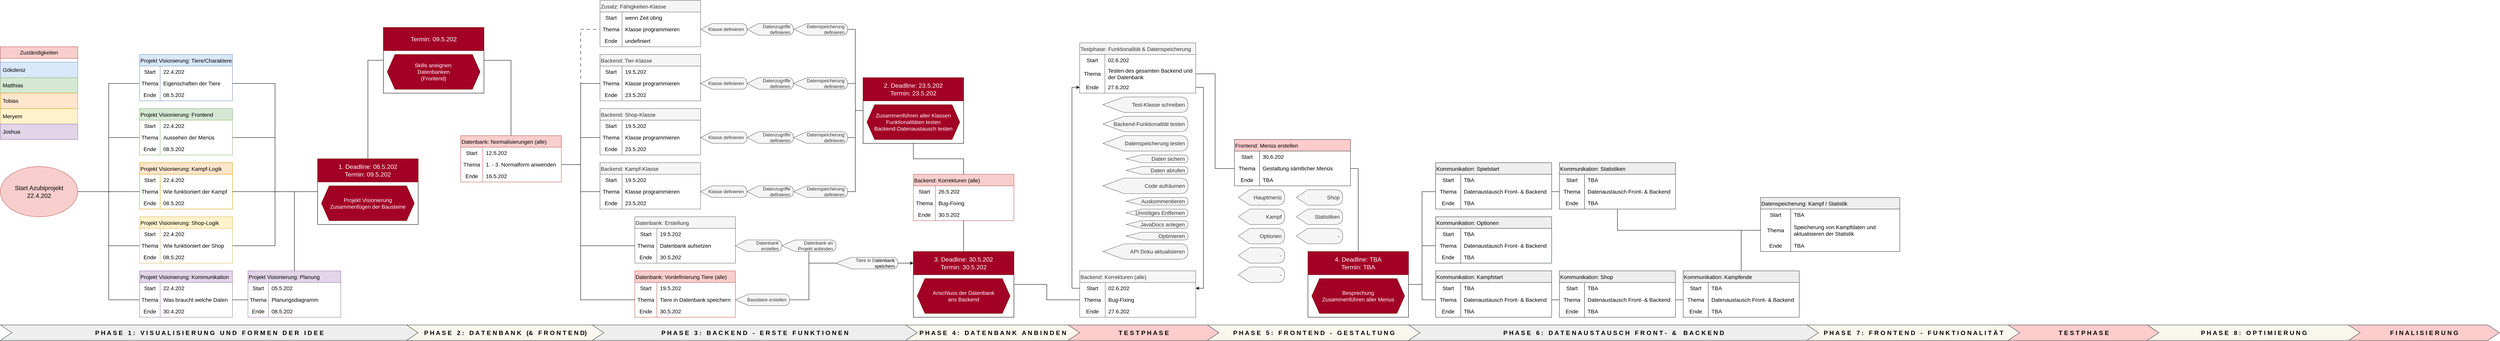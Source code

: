 <mxfile version="27.0.5">
  <diagram name="Seite-1" id="nFq_LFL55TEP2mcO45mx">
    <mxGraphModel dx="2859" dy="2021" grid="1" gridSize="10" guides="1" tooltips="1" connect="1" arrows="1" fold="1" page="1" pageScale="1" pageWidth="827" pageHeight="1169" math="0" shadow="0">
      <root>
        <mxCell id="0" />
        <mxCell id="1" parent="0" />
        <mxCell id="-bWdCGEcmyoKLp3c-T4H-113" style="edgeStyle=orthogonalEdgeStyle;rounded=0;orthogonalLoop=1;jettySize=auto;html=1;exitX=1;exitY=0.5;exitDx=0;exitDy=0;entryX=0;entryY=0.5;entryDx=0;entryDy=0;endArrow=none;startFill=0;" parent="1" source="1CK9TVr6aJSpKjCo0AwL-1" target="-bWdCGEcmyoKLp3c-T4H-56" edge="1">
          <mxGeometry relative="1" as="geometry" />
        </mxCell>
        <mxCell id="-bWdCGEcmyoKLp3c-T4H-114" style="edgeStyle=orthogonalEdgeStyle;rounded=0;orthogonalLoop=1;jettySize=auto;html=1;exitX=1;exitY=0.5;exitDx=0;exitDy=0;entryX=0;entryY=0.5;entryDx=0;entryDy=0;endArrow=none;startFill=0;" parent="1" source="1CK9TVr6aJSpKjCo0AwL-1" target="-bWdCGEcmyoKLp3c-T4H-46" edge="1">
          <mxGeometry relative="1" as="geometry" />
        </mxCell>
        <mxCell id="-bWdCGEcmyoKLp3c-T4H-115" style="edgeStyle=orthogonalEdgeStyle;rounded=0;orthogonalLoop=1;jettySize=auto;html=1;exitX=1;exitY=0.5;exitDx=0;exitDy=0;entryX=0;entryY=0.5;entryDx=0;entryDy=0;endArrow=none;startFill=0;" parent="1" source="1CK9TVr6aJSpKjCo0AwL-1" target="-bWdCGEcmyoKLp3c-T4H-36" edge="1">
          <mxGeometry relative="1" as="geometry" />
        </mxCell>
        <mxCell id="-bWdCGEcmyoKLp3c-T4H-116" style="edgeStyle=orthogonalEdgeStyle;rounded=0;orthogonalLoop=1;jettySize=auto;html=1;exitX=1;exitY=0.5;exitDx=0;exitDy=0;entryX=0;entryY=0.5;entryDx=0;entryDy=0;endArrow=none;startFill=0;" parent="1" source="1CK9TVr6aJSpKjCo0AwL-1" target="-bWdCGEcmyoKLp3c-T4H-66" edge="1">
          <mxGeometry relative="1" as="geometry" />
        </mxCell>
        <mxCell id="-bWdCGEcmyoKLp3c-T4H-117" style="edgeStyle=orthogonalEdgeStyle;rounded=0;orthogonalLoop=1;jettySize=auto;html=1;exitX=1;exitY=0.5;exitDx=0;exitDy=0;entryX=0;entryY=0.5;entryDx=0;entryDy=0;endArrow=none;startFill=0;" parent="1" source="1CK9TVr6aJSpKjCo0AwL-1" target="-bWdCGEcmyoKLp3c-T4H-76" edge="1">
          <mxGeometry relative="1" as="geometry" />
        </mxCell>
        <mxCell id="1CK9TVr6aJSpKjCo0AwL-1" value="Start Azubiprojekt&lt;div&gt;22.4.202&lt;/div&gt;" style="ellipse;whiteSpace=wrap;html=1;fillColor=#f8cecc;strokeColor=#b85450;fontSize=16;" parent="1" vertex="1">
          <mxGeometry x="-750" y="-520" width="200" height="130" as="geometry" />
        </mxCell>
        <mxCell id="-bWdCGEcmyoKLp3c-T4H-32" value="Projekt Visionierung: Tiere/Charaktere" style="shape=table;startSize=30;container=1;collapsible=0;childLayout=tableLayout;fixedRows=1;rowLines=0;fontStyle=0;fontSize=14;align=left;fillColor=#dae8fc;strokeColor=#6c8ebf;" parent="1" vertex="1">
          <mxGeometry x="-390" y="-810" width="240" height="120" as="geometry" />
        </mxCell>
        <mxCell id="-bWdCGEcmyoKLp3c-T4H-33" value="" style="shape=tableRow;horizontal=0;startSize=0;swimlaneHead=0;swimlaneBody=0;top=0;left=0;bottom=0;right=0;collapsible=0;dropTarget=0;fillColor=none;points=[[0,0.5],[1,0.5]];portConstraint=eastwest;strokeColor=inherit;fontSize=16;" parent="-bWdCGEcmyoKLp3c-T4H-32" vertex="1">
          <mxGeometry y="30" width="240" height="30" as="geometry" />
        </mxCell>
        <mxCell id="-bWdCGEcmyoKLp3c-T4H-34" value="Start" style="shape=partialRectangle;html=1;whiteSpace=wrap;connectable=0;fillColor=none;top=0;left=0;bottom=0;right=0;overflow=hidden;pointerEvents=1;strokeColor=inherit;fontSize=14;" parent="-bWdCGEcmyoKLp3c-T4H-33" vertex="1">
          <mxGeometry width="53" height="30" as="geometry">
            <mxRectangle width="53" height="30" as="alternateBounds" />
          </mxGeometry>
        </mxCell>
        <mxCell id="-bWdCGEcmyoKLp3c-T4H-35" value="22.4.202" style="shape=partialRectangle;html=1;whiteSpace=wrap;connectable=0;fillColor=none;top=0;left=0;bottom=0;right=0;align=left;spacingLeft=6;overflow=hidden;strokeColor=inherit;fontSize=14;" parent="-bWdCGEcmyoKLp3c-T4H-33" vertex="1">
          <mxGeometry x="53" width="187" height="30" as="geometry">
            <mxRectangle width="187" height="30" as="alternateBounds" />
          </mxGeometry>
        </mxCell>
        <mxCell id="-bWdCGEcmyoKLp3c-T4H-36" value="" style="shape=tableRow;horizontal=0;startSize=0;swimlaneHead=0;swimlaneBody=0;top=0;left=0;bottom=0;right=0;collapsible=0;dropTarget=0;fillColor=none;points=[[0,0.5],[1,0.5]];portConstraint=eastwest;strokeColor=inherit;fontSize=16;" parent="-bWdCGEcmyoKLp3c-T4H-32" vertex="1">
          <mxGeometry y="60" width="240" height="30" as="geometry" />
        </mxCell>
        <mxCell id="-bWdCGEcmyoKLp3c-T4H-37" value="Thema" style="shape=partialRectangle;html=1;whiteSpace=wrap;connectable=0;fillColor=none;top=0;left=0;bottom=0;right=0;overflow=hidden;strokeColor=inherit;fontSize=14;" parent="-bWdCGEcmyoKLp3c-T4H-36" vertex="1">
          <mxGeometry width="53" height="30" as="geometry">
            <mxRectangle width="53" height="30" as="alternateBounds" />
          </mxGeometry>
        </mxCell>
        <mxCell id="-bWdCGEcmyoKLp3c-T4H-38" value="Eigenschaften der Tiere" style="shape=partialRectangle;html=1;whiteSpace=wrap;connectable=0;fillColor=none;top=0;left=0;bottom=0;right=0;align=left;spacingLeft=6;overflow=hidden;strokeColor=inherit;fontSize=14;" parent="-bWdCGEcmyoKLp3c-T4H-36" vertex="1">
          <mxGeometry x="53" width="187" height="30" as="geometry">
            <mxRectangle width="187" height="30" as="alternateBounds" />
          </mxGeometry>
        </mxCell>
        <mxCell id="-bWdCGEcmyoKLp3c-T4H-39" value="" style="shape=tableRow;horizontal=0;startSize=0;swimlaneHead=0;swimlaneBody=0;top=0;left=0;bottom=0;right=0;collapsible=0;dropTarget=0;fillColor=none;points=[[0,0.5],[1,0.5]];portConstraint=eastwest;strokeColor=inherit;fontSize=16;" parent="-bWdCGEcmyoKLp3c-T4H-32" vertex="1">
          <mxGeometry y="90" width="240" height="30" as="geometry" />
        </mxCell>
        <mxCell id="-bWdCGEcmyoKLp3c-T4H-40" value="Ende" style="shape=partialRectangle;html=1;whiteSpace=wrap;connectable=0;fillColor=none;top=0;left=0;bottom=0;right=0;overflow=hidden;strokeColor=inherit;fontSize=14;" parent="-bWdCGEcmyoKLp3c-T4H-39" vertex="1">
          <mxGeometry width="53" height="30" as="geometry">
            <mxRectangle width="53" height="30" as="alternateBounds" />
          </mxGeometry>
        </mxCell>
        <mxCell id="-bWdCGEcmyoKLp3c-T4H-41" value="08.5.202" style="shape=partialRectangle;html=1;whiteSpace=wrap;connectable=0;fillColor=none;top=0;left=0;bottom=0;right=0;align=left;spacingLeft=6;overflow=hidden;strokeColor=inherit;fontSize=14;" parent="-bWdCGEcmyoKLp3c-T4H-39" vertex="1">
          <mxGeometry x="53" width="187" height="30" as="geometry">
            <mxRectangle width="187" height="30" as="alternateBounds" />
          </mxGeometry>
        </mxCell>
        <mxCell id="-bWdCGEcmyoKLp3c-T4H-42" value="Projekt Visionierung: Frontend" style="shape=table;startSize=30;container=1;collapsible=0;childLayout=tableLayout;fixedRows=1;rowLines=0;fontStyle=0;strokeColor=#82b366;fontSize=14;align=left;fillColor=#d5e8d4;" parent="1" vertex="1">
          <mxGeometry x="-390" y="-670" width="240" height="120" as="geometry" />
        </mxCell>
        <mxCell id="-bWdCGEcmyoKLp3c-T4H-43" value="" style="shape=tableRow;horizontal=0;startSize=0;swimlaneHead=0;swimlaneBody=0;top=0;left=0;bottom=0;right=0;collapsible=0;dropTarget=0;fillColor=none;points=[[0,0.5],[1,0.5]];portConstraint=eastwest;strokeColor=inherit;fontSize=16;" parent="-bWdCGEcmyoKLp3c-T4H-42" vertex="1">
          <mxGeometry y="30" width="240" height="30" as="geometry" />
        </mxCell>
        <mxCell id="-bWdCGEcmyoKLp3c-T4H-44" value="Start" style="shape=partialRectangle;html=1;whiteSpace=wrap;connectable=0;fillColor=none;top=0;left=0;bottom=0;right=0;overflow=hidden;pointerEvents=1;strokeColor=inherit;fontSize=14;" parent="-bWdCGEcmyoKLp3c-T4H-43" vertex="1">
          <mxGeometry width="53" height="30" as="geometry">
            <mxRectangle width="53" height="30" as="alternateBounds" />
          </mxGeometry>
        </mxCell>
        <mxCell id="-bWdCGEcmyoKLp3c-T4H-45" value="22.4.202" style="shape=partialRectangle;html=1;whiteSpace=wrap;connectable=0;fillColor=none;top=0;left=0;bottom=0;right=0;align=left;spacingLeft=6;overflow=hidden;strokeColor=inherit;fontSize=14;" parent="-bWdCGEcmyoKLp3c-T4H-43" vertex="1">
          <mxGeometry x="53" width="187" height="30" as="geometry">
            <mxRectangle width="187" height="30" as="alternateBounds" />
          </mxGeometry>
        </mxCell>
        <mxCell id="-bWdCGEcmyoKLp3c-T4H-46" value="" style="shape=tableRow;horizontal=0;startSize=0;swimlaneHead=0;swimlaneBody=0;top=0;left=0;bottom=0;right=0;collapsible=0;dropTarget=0;fillColor=none;points=[[0,0.5],[1,0.5]];portConstraint=eastwest;strokeColor=inherit;fontSize=16;" parent="-bWdCGEcmyoKLp3c-T4H-42" vertex="1">
          <mxGeometry y="60" width="240" height="30" as="geometry" />
        </mxCell>
        <mxCell id="-bWdCGEcmyoKLp3c-T4H-47" value="Thema" style="shape=partialRectangle;html=1;whiteSpace=wrap;connectable=0;fillColor=none;top=0;left=0;bottom=0;right=0;overflow=hidden;strokeColor=inherit;fontSize=14;" parent="-bWdCGEcmyoKLp3c-T4H-46" vertex="1">
          <mxGeometry width="53" height="30" as="geometry">
            <mxRectangle width="53" height="30" as="alternateBounds" />
          </mxGeometry>
        </mxCell>
        <mxCell id="-bWdCGEcmyoKLp3c-T4H-48" value="Aussehen der Menüs" style="shape=partialRectangle;html=1;whiteSpace=wrap;connectable=0;fillColor=none;top=0;left=0;bottom=0;right=0;align=left;spacingLeft=6;overflow=hidden;strokeColor=inherit;fontSize=14;" parent="-bWdCGEcmyoKLp3c-T4H-46" vertex="1">
          <mxGeometry x="53" width="187" height="30" as="geometry">
            <mxRectangle width="187" height="30" as="alternateBounds" />
          </mxGeometry>
        </mxCell>
        <mxCell id="-bWdCGEcmyoKLp3c-T4H-49" value="" style="shape=tableRow;horizontal=0;startSize=0;swimlaneHead=0;swimlaneBody=0;top=0;left=0;bottom=0;right=0;collapsible=0;dropTarget=0;fillColor=none;points=[[0,0.5],[1,0.5]];portConstraint=eastwest;strokeColor=inherit;fontSize=16;" parent="-bWdCGEcmyoKLp3c-T4H-42" vertex="1">
          <mxGeometry y="90" width="240" height="30" as="geometry" />
        </mxCell>
        <mxCell id="-bWdCGEcmyoKLp3c-T4H-50" value="Ende" style="shape=partialRectangle;html=1;whiteSpace=wrap;connectable=0;fillColor=none;top=0;left=0;bottom=0;right=0;overflow=hidden;strokeColor=inherit;fontSize=14;" parent="-bWdCGEcmyoKLp3c-T4H-49" vertex="1">
          <mxGeometry width="53" height="30" as="geometry">
            <mxRectangle width="53" height="30" as="alternateBounds" />
          </mxGeometry>
        </mxCell>
        <mxCell id="-bWdCGEcmyoKLp3c-T4H-51" value="08.5.202" style="shape=partialRectangle;html=1;whiteSpace=wrap;connectable=0;fillColor=none;top=0;left=0;bottom=0;right=0;align=left;spacingLeft=6;overflow=hidden;strokeColor=inherit;fontSize=14;" parent="-bWdCGEcmyoKLp3c-T4H-49" vertex="1">
          <mxGeometry x="53" width="187" height="30" as="geometry">
            <mxRectangle width="187" height="30" as="alternateBounds" />
          </mxGeometry>
        </mxCell>
        <mxCell id="-bWdCGEcmyoKLp3c-T4H-52" value="Projekt Visionierung: Kampf-Logik" style="shape=table;startSize=30;container=1;collapsible=0;childLayout=tableLayout;fixedRows=1;rowLines=0;fontStyle=0;strokeColor=#d79b00;fontSize=14;align=left;fillColor=#ffe6cc;" parent="1" vertex="1">
          <mxGeometry x="-390" y="-530" width="240" height="120" as="geometry" />
        </mxCell>
        <mxCell id="-bWdCGEcmyoKLp3c-T4H-53" value="" style="shape=tableRow;horizontal=0;startSize=0;swimlaneHead=0;swimlaneBody=0;top=0;left=0;bottom=0;right=0;collapsible=0;dropTarget=0;fillColor=none;points=[[0,0.5],[1,0.5]];portConstraint=eastwest;strokeColor=inherit;fontSize=16;" parent="-bWdCGEcmyoKLp3c-T4H-52" vertex="1">
          <mxGeometry y="30" width="240" height="30" as="geometry" />
        </mxCell>
        <mxCell id="-bWdCGEcmyoKLp3c-T4H-54" value="Start" style="shape=partialRectangle;html=1;whiteSpace=wrap;connectable=0;fillColor=none;top=0;left=0;bottom=0;right=0;overflow=hidden;pointerEvents=1;strokeColor=inherit;fontSize=14;" parent="-bWdCGEcmyoKLp3c-T4H-53" vertex="1">
          <mxGeometry width="53" height="30" as="geometry">
            <mxRectangle width="53" height="30" as="alternateBounds" />
          </mxGeometry>
        </mxCell>
        <mxCell id="-bWdCGEcmyoKLp3c-T4H-55" value="22.4.202" style="shape=partialRectangle;html=1;whiteSpace=wrap;connectable=0;fillColor=none;top=0;left=0;bottom=0;right=0;align=left;spacingLeft=6;overflow=hidden;strokeColor=inherit;fontSize=14;" parent="-bWdCGEcmyoKLp3c-T4H-53" vertex="1">
          <mxGeometry x="53" width="187" height="30" as="geometry">
            <mxRectangle width="187" height="30" as="alternateBounds" />
          </mxGeometry>
        </mxCell>
        <mxCell id="-bWdCGEcmyoKLp3c-T4H-56" value="" style="shape=tableRow;horizontal=0;startSize=0;swimlaneHead=0;swimlaneBody=0;top=0;left=0;bottom=0;right=0;collapsible=0;dropTarget=0;fillColor=none;points=[[0,0.5],[1,0.5]];portConstraint=eastwest;strokeColor=inherit;fontSize=16;" parent="-bWdCGEcmyoKLp3c-T4H-52" vertex="1">
          <mxGeometry y="60" width="240" height="30" as="geometry" />
        </mxCell>
        <mxCell id="-bWdCGEcmyoKLp3c-T4H-57" value="Thema" style="shape=partialRectangle;html=1;whiteSpace=wrap;connectable=0;fillColor=none;top=0;left=0;bottom=0;right=0;overflow=hidden;strokeColor=inherit;fontSize=14;" parent="-bWdCGEcmyoKLp3c-T4H-56" vertex="1">
          <mxGeometry width="53" height="30" as="geometry">
            <mxRectangle width="53" height="30" as="alternateBounds" />
          </mxGeometry>
        </mxCell>
        <mxCell id="-bWdCGEcmyoKLp3c-T4H-58" value="Wie funktioniert der Kampf" style="shape=partialRectangle;html=1;whiteSpace=wrap;connectable=0;fillColor=none;top=0;left=0;bottom=0;right=0;align=left;spacingLeft=6;overflow=hidden;strokeColor=inherit;fontSize=14;" parent="-bWdCGEcmyoKLp3c-T4H-56" vertex="1">
          <mxGeometry x="53" width="187" height="30" as="geometry">
            <mxRectangle width="187" height="30" as="alternateBounds" />
          </mxGeometry>
        </mxCell>
        <mxCell id="-bWdCGEcmyoKLp3c-T4H-59" value="" style="shape=tableRow;horizontal=0;startSize=0;swimlaneHead=0;swimlaneBody=0;top=0;left=0;bottom=0;right=0;collapsible=0;dropTarget=0;fillColor=none;points=[[0,0.5],[1,0.5]];portConstraint=eastwest;strokeColor=inherit;fontSize=16;" parent="-bWdCGEcmyoKLp3c-T4H-52" vertex="1">
          <mxGeometry y="90" width="240" height="30" as="geometry" />
        </mxCell>
        <mxCell id="-bWdCGEcmyoKLp3c-T4H-60" value="Ende" style="shape=partialRectangle;html=1;whiteSpace=wrap;connectable=0;fillColor=none;top=0;left=0;bottom=0;right=0;overflow=hidden;strokeColor=inherit;fontSize=14;" parent="-bWdCGEcmyoKLp3c-T4H-59" vertex="1">
          <mxGeometry width="53" height="30" as="geometry">
            <mxRectangle width="53" height="30" as="alternateBounds" />
          </mxGeometry>
        </mxCell>
        <mxCell id="-bWdCGEcmyoKLp3c-T4H-61" value="08.5.202" style="shape=partialRectangle;html=1;whiteSpace=wrap;connectable=0;fillColor=none;top=0;left=0;bottom=0;right=0;align=left;spacingLeft=6;overflow=hidden;strokeColor=inherit;fontSize=14;" parent="-bWdCGEcmyoKLp3c-T4H-59" vertex="1">
          <mxGeometry x="53" width="187" height="30" as="geometry">
            <mxRectangle width="187" height="30" as="alternateBounds" />
          </mxGeometry>
        </mxCell>
        <mxCell id="-bWdCGEcmyoKLp3c-T4H-62" value="Projekt Visionierung: Shop-Logik" style="shape=table;startSize=30;container=1;collapsible=0;childLayout=tableLayout;fixedRows=1;rowLines=0;fontStyle=0;strokeColor=#d6b656;fontSize=14;align=left;fillColor=#fff2cc;" parent="1" vertex="1">
          <mxGeometry x="-390" y="-390" width="240" height="120" as="geometry" />
        </mxCell>
        <mxCell id="-bWdCGEcmyoKLp3c-T4H-63" value="" style="shape=tableRow;horizontal=0;startSize=0;swimlaneHead=0;swimlaneBody=0;top=0;left=0;bottom=0;right=0;collapsible=0;dropTarget=0;fillColor=none;points=[[0,0.5],[1,0.5]];portConstraint=eastwest;strokeColor=inherit;fontSize=16;" parent="-bWdCGEcmyoKLp3c-T4H-62" vertex="1">
          <mxGeometry y="30" width="240" height="30" as="geometry" />
        </mxCell>
        <mxCell id="-bWdCGEcmyoKLp3c-T4H-64" value="Start" style="shape=partialRectangle;html=1;whiteSpace=wrap;connectable=0;fillColor=none;top=0;left=0;bottom=0;right=0;overflow=hidden;pointerEvents=1;strokeColor=inherit;fontSize=14;" parent="-bWdCGEcmyoKLp3c-T4H-63" vertex="1">
          <mxGeometry width="53" height="30" as="geometry">
            <mxRectangle width="53" height="30" as="alternateBounds" />
          </mxGeometry>
        </mxCell>
        <mxCell id="-bWdCGEcmyoKLp3c-T4H-65" value="22.4.202" style="shape=partialRectangle;html=1;whiteSpace=wrap;connectable=0;fillColor=none;top=0;left=0;bottom=0;right=0;align=left;spacingLeft=6;overflow=hidden;strokeColor=inherit;fontSize=14;" parent="-bWdCGEcmyoKLp3c-T4H-63" vertex="1">
          <mxGeometry x="53" width="187" height="30" as="geometry">
            <mxRectangle width="187" height="30" as="alternateBounds" />
          </mxGeometry>
        </mxCell>
        <mxCell id="-bWdCGEcmyoKLp3c-T4H-66" value="" style="shape=tableRow;horizontal=0;startSize=0;swimlaneHead=0;swimlaneBody=0;top=0;left=0;bottom=0;right=0;collapsible=0;dropTarget=0;fillColor=none;points=[[0,0.5],[1,0.5]];portConstraint=eastwest;strokeColor=inherit;fontSize=16;" parent="-bWdCGEcmyoKLp3c-T4H-62" vertex="1">
          <mxGeometry y="60" width="240" height="30" as="geometry" />
        </mxCell>
        <mxCell id="-bWdCGEcmyoKLp3c-T4H-67" value="Thema" style="shape=partialRectangle;html=1;whiteSpace=wrap;connectable=0;fillColor=none;top=0;left=0;bottom=0;right=0;overflow=hidden;strokeColor=inherit;fontSize=14;" parent="-bWdCGEcmyoKLp3c-T4H-66" vertex="1">
          <mxGeometry width="53" height="30" as="geometry">
            <mxRectangle width="53" height="30" as="alternateBounds" />
          </mxGeometry>
        </mxCell>
        <mxCell id="-bWdCGEcmyoKLp3c-T4H-68" value="Wie funktioniert der Shop" style="shape=partialRectangle;html=1;whiteSpace=wrap;connectable=0;fillColor=none;top=0;left=0;bottom=0;right=0;align=left;spacingLeft=6;overflow=hidden;strokeColor=inherit;fontSize=14;" parent="-bWdCGEcmyoKLp3c-T4H-66" vertex="1">
          <mxGeometry x="53" width="187" height="30" as="geometry">
            <mxRectangle width="187" height="30" as="alternateBounds" />
          </mxGeometry>
        </mxCell>
        <mxCell id="-bWdCGEcmyoKLp3c-T4H-69" value="" style="shape=tableRow;horizontal=0;startSize=0;swimlaneHead=0;swimlaneBody=0;top=0;left=0;bottom=0;right=0;collapsible=0;dropTarget=0;fillColor=none;points=[[0,0.5],[1,0.5]];portConstraint=eastwest;strokeColor=inherit;fontSize=16;" parent="-bWdCGEcmyoKLp3c-T4H-62" vertex="1">
          <mxGeometry y="90" width="240" height="30" as="geometry" />
        </mxCell>
        <mxCell id="-bWdCGEcmyoKLp3c-T4H-70" value="Ende" style="shape=partialRectangle;html=1;whiteSpace=wrap;connectable=0;fillColor=none;top=0;left=0;bottom=0;right=0;overflow=hidden;strokeColor=inherit;fontSize=14;" parent="-bWdCGEcmyoKLp3c-T4H-69" vertex="1">
          <mxGeometry width="53" height="30" as="geometry">
            <mxRectangle width="53" height="30" as="alternateBounds" />
          </mxGeometry>
        </mxCell>
        <mxCell id="-bWdCGEcmyoKLp3c-T4H-71" value="08.5.202" style="shape=partialRectangle;html=1;whiteSpace=wrap;connectable=0;fillColor=none;top=0;left=0;bottom=0;right=0;align=left;spacingLeft=6;overflow=hidden;strokeColor=inherit;fontSize=14;" parent="-bWdCGEcmyoKLp3c-T4H-69" vertex="1">
          <mxGeometry x="53" width="187" height="30" as="geometry">
            <mxRectangle width="187" height="30" as="alternateBounds" />
          </mxGeometry>
        </mxCell>
        <mxCell id="-bWdCGEcmyoKLp3c-T4H-72" value="Projekt Visionierung: Kommunikation" style="shape=table;startSize=30;container=1;collapsible=0;childLayout=tableLayout;fixedRows=1;rowLines=0;fontStyle=0;strokeColor=#9673a6;fontSize=14;align=left;fillColor=#e1d5e7;" parent="1" vertex="1">
          <mxGeometry x="-390" y="-250" width="240" height="120" as="geometry" />
        </mxCell>
        <mxCell id="-bWdCGEcmyoKLp3c-T4H-73" value="" style="shape=tableRow;horizontal=0;startSize=0;swimlaneHead=0;swimlaneBody=0;top=0;left=0;bottom=0;right=0;collapsible=0;dropTarget=0;fillColor=none;points=[[0,0.5],[1,0.5]];portConstraint=eastwest;strokeColor=inherit;fontSize=16;" parent="-bWdCGEcmyoKLp3c-T4H-72" vertex="1">
          <mxGeometry y="30" width="240" height="30" as="geometry" />
        </mxCell>
        <mxCell id="-bWdCGEcmyoKLp3c-T4H-74" value="Start" style="shape=partialRectangle;html=1;whiteSpace=wrap;connectable=0;fillColor=none;top=0;left=0;bottom=0;right=0;overflow=hidden;pointerEvents=1;strokeColor=inherit;fontSize=14;" parent="-bWdCGEcmyoKLp3c-T4H-73" vertex="1">
          <mxGeometry width="53" height="30" as="geometry">
            <mxRectangle width="53" height="30" as="alternateBounds" />
          </mxGeometry>
        </mxCell>
        <mxCell id="-bWdCGEcmyoKLp3c-T4H-75" value="22.4.202" style="shape=partialRectangle;html=1;whiteSpace=wrap;connectable=0;fillColor=none;top=0;left=0;bottom=0;right=0;align=left;spacingLeft=6;overflow=hidden;strokeColor=inherit;fontSize=14;" parent="-bWdCGEcmyoKLp3c-T4H-73" vertex="1">
          <mxGeometry x="53" width="187" height="30" as="geometry">
            <mxRectangle width="187" height="30" as="alternateBounds" />
          </mxGeometry>
        </mxCell>
        <mxCell id="-bWdCGEcmyoKLp3c-T4H-76" value="" style="shape=tableRow;horizontal=0;startSize=0;swimlaneHead=0;swimlaneBody=0;top=0;left=0;bottom=0;right=0;collapsible=0;dropTarget=0;fillColor=none;points=[[0,0.5],[1,0.5]];portConstraint=eastwest;strokeColor=inherit;fontSize=16;" parent="-bWdCGEcmyoKLp3c-T4H-72" vertex="1">
          <mxGeometry y="60" width="240" height="30" as="geometry" />
        </mxCell>
        <mxCell id="-bWdCGEcmyoKLp3c-T4H-77" value="Thema" style="shape=partialRectangle;html=1;whiteSpace=wrap;connectable=0;fillColor=none;top=0;left=0;bottom=0;right=0;overflow=hidden;strokeColor=inherit;fontSize=14;" parent="-bWdCGEcmyoKLp3c-T4H-76" vertex="1">
          <mxGeometry width="53" height="30" as="geometry">
            <mxRectangle width="53" height="30" as="alternateBounds" />
          </mxGeometry>
        </mxCell>
        <mxCell id="-bWdCGEcmyoKLp3c-T4H-78" value="Was braucht welche Daten" style="shape=partialRectangle;html=1;whiteSpace=wrap;connectable=0;fillColor=none;top=0;left=0;bottom=0;right=0;align=left;spacingLeft=6;overflow=hidden;strokeColor=inherit;fontSize=14;" parent="-bWdCGEcmyoKLp3c-T4H-76" vertex="1">
          <mxGeometry x="53" width="187" height="30" as="geometry">
            <mxRectangle width="187" height="30" as="alternateBounds" />
          </mxGeometry>
        </mxCell>
        <mxCell id="-bWdCGEcmyoKLp3c-T4H-79" value="" style="shape=tableRow;horizontal=0;startSize=0;swimlaneHead=0;swimlaneBody=0;top=0;left=0;bottom=0;right=0;collapsible=0;dropTarget=0;fillColor=none;points=[[0,0.5],[1,0.5]];portConstraint=eastwest;strokeColor=inherit;fontSize=16;" parent="-bWdCGEcmyoKLp3c-T4H-72" vertex="1">
          <mxGeometry y="90" width="240" height="30" as="geometry" />
        </mxCell>
        <mxCell id="-bWdCGEcmyoKLp3c-T4H-80" value="Ende" style="shape=partialRectangle;html=1;whiteSpace=wrap;connectable=0;fillColor=none;top=0;left=0;bottom=0;right=0;overflow=hidden;strokeColor=inherit;fontSize=14;" parent="-bWdCGEcmyoKLp3c-T4H-79" vertex="1">
          <mxGeometry width="53" height="30" as="geometry">
            <mxRectangle width="53" height="30" as="alternateBounds" />
          </mxGeometry>
        </mxCell>
        <mxCell id="-bWdCGEcmyoKLp3c-T4H-81" value="30.4.202" style="shape=partialRectangle;html=1;whiteSpace=wrap;connectable=0;fillColor=none;top=0;left=0;bottom=0;right=0;align=left;spacingLeft=6;overflow=hidden;strokeColor=inherit;fontSize=14;" parent="-bWdCGEcmyoKLp3c-T4H-79" vertex="1">
          <mxGeometry x="53" width="187" height="30" as="geometry">
            <mxRectangle width="187" height="30" as="alternateBounds" />
          </mxGeometry>
        </mxCell>
        <mxCell id="-bWdCGEcmyoKLp3c-T4H-136" style="edgeStyle=orthogonalEdgeStyle;rounded=0;orthogonalLoop=1;jettySize=auto;html=1;exitX=0.5;exitY=0;exitDx=0;exitDy=0;entryX=0;entryY=0.5;entryDx=0;entryDy=0;endArrow=none;startFill=0;" parent="1" source="-bWdCGEcmyoKLp3c-T4H-83" target="-bWdCGEcmyoKLp3c-T4H-127" edge="1">
          <mxGeometry relative="1" as="geometry" />
        </mxCell>
        <mxCell id="-bWdCGEcmyoKLp3c-T4H-83" value="Projekt Visionierung: Planung" style="shape=table;startSize=30;container=1;collapsible=0;childLayout=tableLayout;fixedRows=1;rowLines=0;fontStyle=0;strokeColor=#9673a6;fontSize=14;align=left;fillColor=#e1d5e7;" parent="1" vertex="1">
          <mxGeometry x="-110" y="-250" width="240" height="120" as="geometry" />
        </mxCell>
        <mxCell id="-bWdCGEcmyoKLp3c-T4H-84" value="" style="shape=tableRow;horizontal=0;startSize=0;swimlaneHead=0;swimlaneBody=0;top=0;left=0;bottom=0;right=0;collapsible=0;dropTarget=0;fillColor=none;points=[[0,0.5],[1,0.5]];portConstraint=eastwest;strokeColor=inherit;fontSize=16;" parent="-bWdCGEcmyoKLp3c-T4H-83" vertex="1">
          <mxGeometry y="30" width="240" height="30" as="geometry" />
        </mxCell>
        <mxCell id="-bWdCGEcmyoKLp3c-T4H-85" value="Start" style="shape=partialRectangle;html=1;whiteSpace=wrap;connectable=0;fillColor=none;top=0;left=0;bottom=0;right=0;overflow=hidden;pointerEvents=1;strokeColor=inherit;fontSize=14;" parent="-bWdCGEcmyoKLp3c-T4H-84" vertex="1">
          <mxGeometry width="53" height="30" as="geometry">
            <mxRectangle width="53" height="30" as="alternateBounds" />
          </mxGeometry>
        </mxCell>
        <mxCell id="-bWdCGEcmyoKLp3c-T4H-86" value="05.5.202" style="shape=partialRectangle;html=1;whiteSpace=wrap;connectable=0;fillColor=none;top=0;left=0;bottom=0;right=0;align=left;spacingLeft=6;overflow=hidden;strokeColor=inherit;fontSize=14;" parent="-bWdCGEcmyoKLp3c-T4H-84" vertex="1">
          <mxGeometry x="53" width="187" height="30" as="geometry">
            <mxRectangle width="187" height="30" as="alternateBounds" />
          </mxGeometry>
        </mxCell>
        <mxCell id="-bWdCGEcmyoKLp3c-T4H-87" value="" style="shape=tableRow;horizontal=0;startSize=0;swimlaneHead=0;swimlaneBody=0;top=0;left=0;bottom=0;right=0;collapsible=0;dropTarget=0;fillColor=none;points=[[0,0.5],[1,0.5]];portConstraint=eastwest;strokeColor=inherit;fontSize=16;" parent="-bWdCGEcmyoKLp3c-T4H-83" vertex="1">
          <mxGeometry y="60" width="240" height="30" as="geometry" />
        </mxCell>
        <mxCell id="-bWdCGEcmyoKLp3c-T4H-88" value="Thema" style="shape=partialRectangle;html=1;whiteSpace=wrap;connectable=0;fillColor=none;top=0;left=0;bottom=0;right=0;overflow=hidden;strokeColor=inherit;fontSize=14;" parent="-bWdCGEcmyoKLp3c-T4H-87" vertex="1">
          <mxGeometry width="53" height="30" as="geometry">
            <mxRectangle width="53" height="30" as="alternateBounds" />
          </mxGeometry>
        </mxCell>
        <mxCell id="-bWdCGEcmyoKLp3c-T4H-89" value="Planungsdiagramm" style="shape=partialRectangle;html=1;whiteSpace=wrap;connectable=0;fillColor=none;top=0;left=0;bottom=0;right=0;align=left;spacingLeft=6;overflow=hidden;strokeColor=inherit;fontSize=14;" parent="-bWdCGEcmyoKLp3c-T4H-87" vertex="1">
          <mxGeometry x="53" width="187" height="30" as="geometry">
            <mxRectangle width="187" height="30" as="alternateBounds" />
          </mxGeometry>
        </mxCell>
        <mxCell id="-bWdCGEcmyoKLp3c-T4H-90" value="" style="shape=tableRow;horizontal=0;startSize=0;swimlaneHead=0;swimlaneBody=0;top=0;left=0;bottom=0;right=0;collapsible=0;dropTarget=0;fillColor=none;points=[[0,0.5],[1,0.5]];portConstraint=eastwest;strokeColor=inherit;fontSize=16;" parent="-bWdCGEcmyoKLp3c-T4H-83" vertex="1">
          <mxGeometry y="90" width="240" height="30" as="geometry" />
        </mxCell>
        <mxCell id="-bWdCGEcmyoKLp3c-T4H-91" value="Ende" style="shape=partialRectangle;html=1;whiteSpace=wrap;connectable=0;fillColor=none;top=0;left=0;bottom=0;right=0;overflow=hidden;strokeColor=inherit;fontSize=14;" parent="-bWdCGEcmyoKLp3c-T4H-90" vertex="1">
          <mxGeometry width="53" height="30" as="geometry">
            <mxRectangle width="53" height="30" as="alternateBounds" />
          </mxGeometry>
        </mxCell>
        <mxCell id="-bWdCGEcmyoKLp3c-T4H-92" value="08.5.202" style="shape=partialRectangle;html=1;whiteSpace=wrap;connectable=0;fillColor=none;top=0;left=0;bottom=0;right=0;align=left;spacingLeft=6;overflow=hidden;strokeColor=inherit;fontSize=14;" parent="-bWdCGEcmyoKLp3c-T4H-90" vertex="1">
          <mxGeometry x="53" width="187" height="30" as="geometry">
            <mxRectangle width="187" height="30" as="alternateBounds" />
          </mxGeometry>
        </mxCell>
        <mxCell id="-bWdCGEcmyoKLp3c-T4H-105" style="edgeStyle=orthogonalEdgeStyle;rounded=0;orthogonalLoop=1;jettySize=auto;html=1;exitX=1;exitY=0.5;exitDx=0;exitDy=0;entryX=0;entryY=0.5;entryDx=0;entryDy=0;endArrow=none;startFill=0;" parent="1" source="-bWdCGEcmyoKLp3c-T4H-76" target="-bWdCGEcmyoKLp3c-T4H-87" edge="1">
          <mxGeometry relative="1" as="geometry" />
        </mxCell>
        <mxCell id="-bWdCGEcmyoKLp3c-T4H-124" value="" style="group;fontSize=14;" parent="1" vertex="1" connectable="0">
          <mxGeometry x="-750" y="-830" width="200" height="240" as="geometry" />
        </mxCell>
        <mxCell id="-bWdCGEcmyoKLp3c-T4H-118" value="&lt;font style=&quot;font-size: 14px;&quot;&gt;Zuständigkeiten&lt;/font&gt;" style="swimlane;fontStyle=0;childLayout=stackLayout;horizontal=1;startSize=30;horizontalStack=0;resizeParent=1;resizeParentMax=0;resizeLast=0;collapsible=1;marginBottom=0;whiteSpace=wrap;html=1;fillColor=#f8cecc;strokeColor=#b85450;container=0;" parent="-bWdCGEcmyoKLp3c-T4H-124" vertex="1">
          <mxGeometry width="200" height="240" as="geometry" />
        </mxCell>
        <mxCell id="-bWdCGEcmyoKLp3c-T4H-122" value="Meryem" style="text;strokeColor=#d6b656;fillColor=#fff2cc;align=left;verticalAlign=middle;spacingLeft=4;spacingRight=4;overflow=hidden;points=[[0,0.5],[1,0.5]];portConstraint=eastwest;rotatable=0;whiteSpace=wrap;html=1;fontSize=14;" parent="-bWdCGEcmyoKLp3c-T4H-124" vertex="1">
          <mxGeometry y="160" width="200" height="40" as="geometry" />
        </mxCell>
        <mxCell id="-bWdCGEcmyoKLp3c-T4H-123" value="Joshua" style="text;strokeColor=#9673a6;fillColor=#e1d5e7;align=left;verticalAlign=middle;spacingLeft=4;spacingRight=4;overflow=hidden;points=[[0,0.5],[1,0.5]];portConstraint=eastwest;rotatable=0;whiteSpace=wrap;html=1;fontSize=14;" parent="-bWdCGEcmyoKLp3c-T4H-124" vertex="1">
          <mxGeometry y="200.0" width="200" height="40" as="geometry" />
        </mxCell>
        <mxCell id="-bWdCGEcmyoKLp3c-T4H-119" value="Gökdeniz" style="text;strokeColor=#6c8ebf;fillColor=#dae8fc;align=left;verticalAlign=middle;spacingLeft=4;spacingRight=4;overflow=hidden;points=[[0,0.5],[1,0.5]];portConstraint=eastwest;rotatable=0;whiteSpace=wrap;html=1;fontSize=14;" parent="-bWdCGEcmyoKLp3c-T4H-124" vertex="1">
          <mxGeometry y="40" width="200" height="40" as="geometry" />
        </mxCell>
        <mxCell id="-bWdCGEcmyoKLp3c-T4H-120" value="Matthias" style="text;strokeColor=#82b366;fillColor=#d5e8d4;align=left;verticalAlign=middle;spacingLeft=4;spacingRight=4;overflow=hidden;points=[[0,0.5],[1,0.5]];portConstraint=eastwest;rotatable=0;whiteSpace=wrap;html=1;fontSize=14;" parent="-bWdCGEcmyoKLp3c-T4H-124" vertex="1">
          <mxGeometry y="80" width="200" height="40" as="geometry" />
        </mxCell>
        <mxCell id="-bWdCGEcmyoKLp3c-T4H-121" value="Tobias" style="text;strokeColor=#d79b00;fillColor=#ffe6cc;align=left;verticalAlign=middle;spacingLeft=4;spacingRight=4;overflow=hidden;points=[[0,0.5],[1,0.5]];portConstraint=eastwest;rotatable=0;whiteSpace=wrap;html=1;fontSize=14;" parent="-bWdCGEcmyoKLp3c-T4H-124" vertex="1">
          <mxGeometry y="120" width="200" height="40" as="geometry" />
        </mxCell>
        <mxCell id="-bWdCGEcmyoKLp3c-T4H-137" style="edgeStyle=orthogonalEdgeStyle;rounded=0;orthogonalLoop=1;jettySize=auto;html=1;exitX=1;exitY=0.5;exitDx=0;exitDy=0;entryX=0;entryY=0.5;entryDx=0;entryDy=0;endArrow=none;startFill=0;" parent="1" source="-bWdCGEcmyoKLp3c-T4H-66" target="-bWdCGEcmyoKLp3c-T4H-127" edge="1">
          <mxGeometry relative="1" as="geometry" />
        </mxCell>
        <mxCell id="-bWdCGEcmyoKLp3c-T4H-138" style="edgeStyle=orthogonalEdgeStyle;rounded=0;orthogonalLoop=1;jettySize=auto;html=1;exitX=1;exitY=0.5;exitDx=0;exitDy=0;entryX=0;entryY=0.5;entryDx=0;entryDy=0;endArrow=none;startFill=0;" parent="1" source="-bWdCGEcmyoKLp3c-T4H-56" target="-bWdCGEcmyoKLp3c-T4H-127" edge="1">
          <mxGeometry relative="1" as="geometry" />
        </mxCell>
        <mxCell id="-bWdCGEcmyoKLp3c-T4H-139" style="edgeStyle=orthogonalEdgeStyle;rounded=0;orthogonalLoop=1;jettySize=auto;html=1;exitX=1;exitY=0.5;exitDx=0;exitDy=0;entryX=0;entryY=0.5;entryDx=0;entryDy=0;endArrow=none;startFill=0;" parent="1" source="-bWdCGEcmyoKLp3c-T4H-46" target="-bWdCGEcmyoKLp3c-T4H-127" edge="1">
          <mxGeometry relative="1" as="geometry" />
        </mxCell>
        <mxCell id="-bWdCGEcmyoKLp3c-T4H-141" style="edgeStyle=orthogonalEdgeStyle;rounded=0;orthogonalLoop=1;jettySize=auto;html=1;exitX=1;exitY=0.5;exitDx=0;exitDy=0;entryX=0;entryY=0.5;entryDx=0;entryDy=0;endArrow=none;startFill=0;" parent="1" source="-bWdCGEcmyoKLp3c-T4H-36" target="-bWdCGEcmyoKLp3c-T4H-127" edge="1">
          <mxGeometry relative="1" as="geometry" />
        </mxCell>
        <mxCell id="-bWdCGEcmyoKLp3c-T4H-142" value="P H A S E&amp;nbsp; &amp;nbsp;1 :&amp;nbsp; &amp;nbsp;V I S U A L I S I E R U N G&amp;nbsp; &amp;nbsp;U N D&amp;nbsp; &amp;nbsp;F O R M E N&amp;nbsp; &amp;nbsp;D E R&amp;nbsp; &amp;nbsp;I D E E" style="html=1;shadow=0;dashed=0;align=center;verticalAlign=middle;shape=mxgraph.arrows2.arrow;dy=0;dx=30;notch=30;fontSize=16;fontStyle=1;fillColor=#eeeeee;strokeColor=#36393d;" parent="1" vertex="1">
          <mxGeometry x="-750" y="-110" width="1080" height="40" as="geometry" />
        </mxCell>
        <mxCell id="-bWdCGEcmyoKLp3c-T4H-143" value="P H A S E&amp;nbsp; &amp;nbsp;2 :&amp;nbsp; &amp;nbsp;D A T E N B A N K&amp;nbsp; &amp;nbsp;(&amp;amp;&amp;nbsp; &amp;nbsp;F R O N T E N D)" style="html=1;shadow=0;dashed=0;align=center;verticalAlign=middle;shape=mxgraph.arrows2.arrow;dy=0;dx=30;notch=30;fontSize=16;fontStyle=1;fillColor=#f9f7ed;strokeColor=#36393d;" parent="1" vertex="1">
          <mxGeometry x="300" y="-110" width="510" height="40" as="geometry" />
        </mxCell>
        <mxCell id="-bWdCGEcmyoKLp3c-T4H-144" value="Backend: Tier-Klasse" style="shape=table;startSize=30;container=1;collapsible=0;childLayout=tableLayout;fixedRows=1;rowLines=0;fontStyle=0;fontSize=14;align=left;fillColor=#f5f5f5;strokeColor=#666666;fontColor=#333333;" parent="1" vertex="1">
          <mxGeometry x="800" y="-810" width="260" height="120" as="geometry" />
        </mxCell>
        <mxCell id="-bWdCGEcmyoKLp3c-T4H-145" value="" style="shape=tableRow;horizontal=0;startSize=0;swimlaneHead=0;swimlaneBody=0;top=0;left=0;bottom=0;right=0;collapsible=0;dropTarget=0;fillColor=none;points=[[0,0.5],[1,0.5]];portConstraint=eastwest;strokeColor=inherit;fontSize=16;" parent="-bWdCGEcmyoKLp3c-T4H-144" vertex="1">
          <mxGeometry y="30" width="260" height="30" as="geometry" />
        </mxCell>
        <mxCell id="-bWdCGEcmyoKLp3c-T4H-146" value="Start" style="shape=partialRectangle;html=1;whiteSpace=wrap;connectable=0;fillColor=none;top=0;left=0;bottom=0;right=0;overflow=hidden;pointerEvents=1;strokeColor=inherit;fontSize=14;" parent="-bWdCGEcmyoKLp3c-T4H-145" vertex="1">
          <mxGeometry width="57" height="30" as="geometry">
            <mxRectangle width="57" height="30" as="alternateBounds" />
          </mxGeometry>
        </mxCell>
        <mxCell id="-bWdCGEcmyoKLp3c-T4H-147" value="19.5.202" style="shape=partialRectangle;html=1;whiteSpace=wrap;connectable=0;fillColor=none;top=0;left=0;bottom=0;right=0;align=left;spacingLeft=6;overflow=hidden;strokeColor=inherit;fontSize=14;" parent="-bWdCGEcmyoKLp3c-T4H-145" vertex="1">
          <mxGeometry x="57" width="203" height="30" as="geometry">
            <mxRectangle width="203" height="30" as="alternateBounds" />
          </mxGeometry>
        </mxCell>
        <mxCell id="-bWdCGEcmyoKLp3c-T4H-148" value="" style="shape=tableRow;horizontal=0;startSize=0;swimlaneHead=0;swimlaneBody=0;top=0;left=0;bottom=0;right=0;collapsible=0;dropTarget=0;fillColor=none;points=[[0,0.5],[1,0.5]];portConstraint=eastwest;strokeColor=inherit;fontSize=16;" parent="-bWdCGEcmyoKLp3c-T4H-144" vertex="1">
          <mxGeometry y="60" width="260" height="30" as="geometry" />
        </mxCell>
        <mxCell id="-bWdCGEcmyoKLp3c-T4H-149" value="Thema" style="shape=partialRectangle;html=1;whiteSpace=wrap;connectable=0;fillColor=none;top=0;left=0;bottom=0;right=0;overflow=hidden;strokeColor=inherit;fontSize=14;" parent="-bWdCGEcmyoKLp3c-T4H-148" vertex="1">
          <mxGeometry width="57" height="30" as="geometry">
            <mxRectangle width="57" height="30" as="alternateBounds" />
          </mxGeometry>
        </mxCell>
        <mxCell id="-bWdCGEcmyoKLp3c-T4H-150" value="Klasse programmieren" style="shape=partialRectangle;html=1;whiteSpace=wrap;connectable=0;fillColor=none;top=0;left=0;bottom=0;right=0;align=left;spacingLeft=6;overflow=hidden;strokeColor=inherit;fontSize=14;" parent="-bWdCGEcmyoKLp3c-T4H-148" vertex="1">
          <mxGeometry x="57" width="203" height="30" as="geometry">
            <mxRectangle width="203" height="30" as="alternateBounds" />
          </mxGeometry>
        </mxCell>
        <mxCell id="-bWdCGEcmyoKLp3c-T4H-151" value="" style="shape=tableRow;horizontal=0;startSize=0;swimlaneHead=0;swimlaneBody=0;top=0;left=0;bottom=0;right=0;collapsible=0;dropTarget=0;fillColor=none;points=[[0,0.5],[1,0.5]];portConstraint=eastwest;strokeColor=inherit;fontSize=16;" parent="-bWdCGEcmyoKLp3c-T4H-144" vertex="1">
          <mxGeometry y="90" width="260" height="30" as="geometry" />
        </mxCell>
        <mxCell id="-bWdCGEcmyoKLp3c-T4H-152" value="Ende" style="shape=partialRectangle;html=1;whiteSpace=wrap;connectable=0;fillColor=none;top=0;left=0;bottom=0;right=0;overflow=hidden;strokeColor=inherit;fontSize=14;" parent="-bWdCGEcmyoKLp3c-T4H-151" vertex="1">
          <mxGeometry width="57" height="30" as="geometry">
            <mxRectangle width="57" height="30" as="alternateBounds" />
          </mxGeometry>
        </mxCell>
        <mxCell id="-bWdCGEcmyoKLp3c-T4H-153" value="23.5.202" style="shape=partialRectangle;html=1;whiteSpace=wrap;connectable=0;fillColor=none;top=0;left=0;bottom=0;right=0;align=left;spacingLeft=6;overflow=hidden;strokeColor=inherit;fontSize=14;" parent="-bWdCGEcmyoKLp3c-T4H-151" vertex="1">
          <mxGeometry x="57" width="203" height="30" as="geometry">
            <mxRectangle width="203" height="30" as="alternateBounds" />
          </mxGeometry>
        </mxCell>
        <mxCell id="-bWdCGEcmyoKLp3c-T4H-154" value="P H A S E&amp;nbsp; &amp;nbsp;3 :&amp;nbsp; &amp;nbsp;B A C K E N D&amp;nbsp; &amp;nbsp;-&amp;nbsp; &amp;nbsp;E R S T E&amp;nbsp; &amp;nbsp;F U N K T I O N E N" style="html=1;shadow=0;dashed=0;align=center;verticalAlign=middle;shape=mxgraph.arrows2.arrow;dy=0;dx=30;notch=30;fontSize=16;fontStyle=1;fillColor=#eeeeee;strokeColor=#36393d;" parent="1" vertex="1">
          <mxGeometry x="780" y="-110" width="840" height="40" as="geometry" />
        </mxCell>
        <mxCell id="-bWdCGEcmyoKLp3c-T4H-155" value="Backend: Shop-Klasse" style="shape=table;startSize=30;container=1;collapsible=0;childLayout=tableLayout;fixedRows=1;rowLines=0;fontStyle=0;strokeColor=#666666;fontSize=14;align=left;fillColor=#f5f5f5;fontColor=#333333;" parent="1" vertex="1">
          <mxGeometry x="800" y="-670" width="260" height="120" as="geometry" />
        </mxCell>
        <mxCell id="-bWdCGEcmyoKLp3c-T4H-156" value="" style="shape=tableRow;horizontal=0;startSize=0;swimlaneHead=0;swimlaneBody=0;top=0;left=0;bottom=0;right=0;collapsible=0;dropTarget=0;fillColor=none;points=[[0,0.5],[1,0.5]];portConstraint=eastwest;strokeColor=inherit;fontSize=16;" parent="-bWdCGEcmyoKLp3c-T4H-155" vertex="1">
          <mxGeometry y="30" width="260" height="30" as="geometry" />
        </mxCell>
        <mxCell id="-bWdCGEcmyoKLp3c-T4H-157" value="Start" style="shape=partialRectangle;html=1;whiteSpace=wrap;connectable=0;fillColor=none;top=0;left=0;bottom=0;right=0;overflow=hidden;pointerEvents=1;strokeColor=inherit;fontSize=14;" parent="-bWdCGEcmyoKLp3c-T4H-156" vertex="1">
          <mxGeometry width="57" height="30" as="geometry">
            <mxRectangle width="57" height="30" as="alternateBounds" />
          </mxGeometry>
        </mxCell>
        <mxCell id="-bWdCGEcmyoKLp3c-T4H-158" value="19.5.202" style="shape=partialRectangle;html=1;whiteSpace=wrap;connectable=0;fillColor=none;top=0;left=0;bottom=0;right=0;align=left;spacingLeft=6;overflow=hidden;strokeColor=inherit;fontSize=14;" parent="-bWdCGEcmyoKLp3c-T4H-156" vertex="1">
          <mxGeometry x="57" width="203" height="30" as="geometry">
            <mxRectangle width="203" height="30" as="alternateBounds" />
          </mxGeometry>
        </mxCell>
        <mxCell id="-bWdCGEcmyoKLp3c-T4H-159" value="" style="shape=tableRow;horizontal=0;startSize=0;swimlaneHead=0;swimlaneBody=0;top=0;left=0;bottom=0;right=0;collapsible=0;dropTarget=0;fillColor=none;points=[[0,0.5],[1,0.5]];portConstraint=eastwest;strokeColor=inherit;fontSize=16;" parent="-bWdCGEcmyoKLp3c-T4H-155" vertex="1">
          <mxGeometry y="60" width="260" height="30" as="geometry" />
        </mxCell>
        <mxCell id="-bWdCGEcmyoKLp3c-T4H-160" value="Thema" style="shape=partialRectangle;html=1;whiteSpace=wrap;connectable=0;fillColor=none;top=0;left=0;bottom=0;right=0;overflow=hidden;strokeColor=inherit;fontSize=14;" parent="-bWdCGEcmyoKLp3c-T4H-159" vertex="1">
          <mxGeometry width="57" height="30" as="geometry">
            <mxRectangle width="57" height="30" as="alternateBounds" />
          </mxGeometry>
        </mxCell>
        <mxCell id="-bWdCGEcmyoKLp3c-T4H-161" value="Klasse programmieren" style="shape=partialRectangle;html=1;whiteSpace=wrap;connectable=0;fillColor=none;top=0;left=0;bottom=0;right=0;align=left;spacingLeft=6;overflow=hidden;strokeColor=inherit;fontSize=14;" parent="-bWdCGEcmyoKLp3c-T4H-159" vertex="1">
          <mxGeometry x="57" width="203" height="30" as="geometry">
            <mxRectangle width="203" height="30" as="alternateBounds" />
          </mxGeometry>
        </mxCell>
        <mxCell id="-bWdCGEcmyoKLp3c-T4H-162" value="" style="shape=tableRow;horizontal=0;startSize=0;swimlaneHead=0;swimlaneBody=0;top=0;left=0;bottom=0;right=0;collapsible=0;dropTarget=0;fillColor=none;points=[[0,0.5],[1,0.5]];portConstraint=eastwest;strokeColor=inherit;fontSize=16;" parent="-bWdCGEcmyoKLp3c-T4H-155" vertex="1">
          <mxGeometry y="90" width="260" height="30" as="geometry" />
        </mxCell>
        <mxCell id="-bWdCGEcmyoKLp3c-T4H-163" value="Ende" style="shape=partialRectangle;html=1;whiteSpace=wrap;connectable=0;fillColor=none;top=0;left=0;bottom=0;right=0;overflow=hidden;strokeColor=inherit;fontSize=14;" parent="-bWdCGEcmyoKLp3c-T4H-162" vertex="1">
          <mxGeometry width="57" height="30" as="geometry">
            <mxRectangle width="57" height="30" as="alternateBounds" />
          </mxGeometry>
        </mxCell>
        <mxCell id="-bWdCGEcmyoKLp3c-T4H-164" value="23.5.202" style="shape=partialRectangle;html=1;whiteSpace=wrap;connectable=0;fillColor=none;top=0;left=0;bottom=0;right=0;align=left;spacingLeft=6;overflow=hidden;strokeColor=inherit;fontSize=14;" parent="-bWdCGEcmyoKLp3c-T4H-162" vertex="1">
          <mxGeometry x="57" width="203" height="30" as="geometry">
            <mxRectangle width="203" height="30" as="alternateBounds" />
          </mxGeometry>
        </mxCell>
        <mxCell id="-bWdCGEcmyoKLp3c-T4H-165" value="Backend: Kampf-Klasse" style="shape=table;startSize=30;container=1;collapsible=0;childLayout=tableLayout;fixedRows=1;rowLines=0;fontStyle=0;strokeColor=#666666;fontSize=14;align=left;fillColor=#f5f5f5;fontColor=#333333;" parent="1" vertex="1">
          <mxGeometry x="800" y="-530" width="260" height="120" as="geometry" />
        </mxCell>
        <mxCell id="-bWdCGEcmyoKLp3c-T4H-166" value="" style="shape=tableRow;horizontal=0;startSize=0;swimlaneHead=0;swimlaneBody=0;top=0;left=0;bottom=0;right=0;collapsible=0;dropTarget=0;fillColor=none;points=[[0,0.5],[1,0.5]];portConstraint=eastwest;strokeColor=inherit;fontSize=16;" parent="-bWdCGEcmyoKLp3c-T4H-165" vertex="1">
          <mxGeometry y="30" width="260" height="30" as="geometry" />
        </mxCell>
        <mxCell id="-bWdCGEcmyoKLp3c-T4H-167" value="Start" style="shape=partialRectangle;html=1;whiteSpace=wrap;connectable=0;fillColor=none;top=0;left=0;bottom=0;right=0;overflow=hidden;pointerEvents=1;strokeColor=inherit;fontSize=14;" parent="-bWdCGEcmyoKLp3c-T4H-166" vertex="1">
          <mxGeometry width="57" height="30" as="geometry">
            <mxRectangle width="57" height="30" as="alternateBounds" />
          </mxGeometry>
        </mxCell>
        <mxCell id="-bWdCGEcmyoKLp3c-T4H-168" value="19.5.202" style="shape=partialRectangle;html=1;whiteSpace=wrap;connectable=0;fillColor=none;top=0;left=0;bottom=0;right=0;align=left;spacingLeft=6;overflow=hidden;strokeColor=inherit;fontSize=14;" parent="-bWdCGEcmyoKLp3c-T4H-166" vertex="1">
          <mxGeometry x="57" width="203" height="30" as="geometry">
            <mxRectangle width="203" height="30" as="alternateBounds" />
          </mxGeometry>
        </mxCell>
        <mxCell id="-bWdCGEcmyoKLp3c-T4H-169" value="" style="shape=tableRow;horizontal=0;startSize=0;swimlaneHead=0;swimlaneBody=0;top=0;left=0;bottom=0;right=0;collapsible=0;dropTarget=0;fillColor=none;points=[[0,0.5],[1,0.5]];portConstraint=eastwest;strokeColor=inherit;fontSize=16;" parent="-bWdCGEcmyoKLp3c-T4H-165" vertex="1">
          <mxGeometry y="60" width="260" height="30" as="geometry" />
        </mxCell>
        <mxCell id="-bWdCGEcmyoKLp3c-T4H-170" value="Thema" style="shape=partialRectangle;html=1;whiteSpace=wrap;connectable=0;fillColor=none;top=0;left=0;bottom=0;right=0;overflow=hidden;strokeColor=inherit;fontSize=14;" parent="-bWdCGEcmyoKLp3c-T4H-169" vertex="1">
          <mxGeometry width="57" height="30" as="geometry">
            <mxRectangle width="57" height="30" as="alternateBounds" />
          </mxGeometry>
        </mxCell>
        <mxCell id="-bWdCGEcmyoKLp3c-T4H-171" value="Klasse programmieren" style="shape=partialRectangle;html=1;whiteSpace=wrap;connectable=0;fillColor=none;top=0;left=0;bottom=0;right=0;align=left;spacingLeft=6;overflow=hidden;strokeColor=inherit;fontSize=14;" parent="-bWdCGEcmyoKLp3c-T4H-169" vertex="1">
          <mxGeometry x="57" width="203" height="30" as="geometry">
            <mxRectangle width="203" height="30" as="alternateBounds" />
          </mxGeometry>
        </mxCell>
        <mxCell id="-bWdCGEcmyoKLp3c-T4H-172" value="" style="shape=tableRow;horizontal=0;startSize=0;swimlaneHead=0;swimlaneBody=0;top=0;left=0;bottom=0;right=0;collapsible=0;dropTarget=0;fillColor=none;points=[[0,0.5],[1,0.5]];portConstraint=eastwest;strokeColor=inherit;fontSize=16;" parent="-bWdCGEcmyoKLp3c-T4H-165" vertex="1">
          <mxGeometry y="90" width="260" height="30" as="geometry" />
        </mxCell>
        <mxCell id="-bWdCGEcmyoKLp3c-T4H-173" value="Ende" style="shape=partialRectangle;html=1;whiteSpace=wrap;connectable=0;fillColor=none;top=0;left=0;bottom=0;right=0;overflow=hidden;strokeColor=inherit;fontSize=14;" parent="-bWdCGEcmyoKLp3c-T4H-172" vertex="1">
          <mxGeometry width="57" height="30" as="geometry">
            <mxRectangle width="57" height="30" as="alternateBounds" />
          </mxGeometry>
        </mxCell>
        <mxCell id="-bWdCGEcmyoKLp3c-T4H-174" value="23.5.202" style="shape=partialRectangle;html=1;whiteSpace=wrap;connectable=0;fillColor=none;top=0;left=0;bottom=0;right=0;align=left;spacingLeft=6;overflow=hidden;strokeColor=inherit;fontSize=14;" parent="-bWdCGEcmyoKLp3c-T4H-172" vertex="1">
          <mxGeometry x="57" width="203" height="30" as="geometry">
            <mxRectangle width="203" height="30" as="alternateBounds" />
          </mxGeometry>
        </mxCell>
        <mxCell id="-bWdCGEcmyoKLp3c-T4H-175" value="Datenbank: Erstellung" style="shape=table;startSize=30;container=1;collapsible=0;childLayout=tableLayout;fixedRows=1;rowLines=0;fontStyle=0;strokeColor=#666666;fontSize=14;align=left;fillColor=#f5f5f5;fontColor=#333333;" parent="1" vertex="1">
          <mxGeometry x="890" y="-390" width="260" height="120" as="geometry" />
        </mxCell>
        <mxCell id="-bWdCGEcmyoKLp3c-T4H-176" value="" style="shape=tableRow;horizontal=0;startSize=0;swimlaneHead=0;swimlaneBody=0;top=0;left=0;bottom=0;right=0;collapsible=0;dropTarget=0;fillColor=none;points=[[0,0.5],[1,0.5]];portConstraint=eastwest;strokeColor=inherit;fontSize=16;" parent="-bWdCGEcmyoKLp3c-T4H-175" vertex="1">
          <mxGeometry y="30" width="260" height="30" as="geometry" />
        </mxCell>
        <mxCell id="-bWdCGEcmyoKLp3c-T4H-177" value="Start" style="shape=partialRectangle;html=1;whiteSpace=wrap;connectable=0;fillColor=none;top=0;left=0;bottom=0;right=0;overflow=hidden;pointerEvents=1;strokeColor=inherit;fontSize=14;" parent="-bWdCGEcmyoKLp3c-T4H-176" vertex="1">
          <mxGeometry width="57" height="30" as="geometry">
            <mxRectangle width="57" height="30" as="alternateBounds" />
          </mxGeometry>
        </mxCell>
        <mxCell id="-bWdCGEcmyoKLp3c-T4H-178" value="19.5.202" style="shape=partialRectangle;html=1;whiteSpace=wrap;connectable=0;fillColor=none;top=0;left=0;bottom=0;right=0;align=left;spacingLeft=6;overflow=hidden;strokeColor=inherit;fontSize=14;" parent="-bWdCGEcmyoKLp3c-T4H-176" vertex="1">
          <mxGeometry x="57" width="203" height="30" as="geometry">
            <mxRectangle width="203" height="30" as="alternateBounds" />
          </mxGeometry>
        </mxCell>
        <mxCell id="-bWdCGEcmyoKLp3c-T4H-179" value="" style="shape=tableRow;horizontal=0;startSize=0;swimlaneHead=0;swimlaneBody=0;top=0;left=0;bottom=0;right=0;collapsible=0;dropTarget=0;fillColor=none;points=[[0,0.5],[1,0.5]];portConstraint=eastwest;strokeColor=inherit;fontSize=16;" parent="-bWdCGEcmyoKLp3c-T4H-175" vertex="1">
          <mxGeometry y="60" width="260" height="30" as="geometry" />
        </mxCell>
        <mxCell id="-bWdCGEcmyoKLp3c-T4H-180" value="Thema" style="shape=partialRectangle;html=1;whiteSpace=wrap;connectable=0;fillColor=none;top=0;left=0;bottom=0;right=0;overflow=hidden;strokeColor=inherit;fontSize=14;" parent="-bWdCGEcmyoKLp3c-T4H-179" vertex="1">
          <mxGeometry width="57" height="30" as="geometry">
            <mxRectangle width="57" height="30" as="alternateBounds" />
          </mxGeometry>
        </mxCell>
        <mxCell id="-bWdCGEcmyoKLp3c-T4H-181" value="Datenbank aufsetzen" style="shape=partialRectangle;html=1;whiteSpace=wrap;connectable=0;fillColor=none;top=0;left=0;bottom=0;right=0;align=left;spacingLeft=6;overflow=hidden;strokeColor=inherit;fontSize=14;" parent="-bWdCGEcmyoKLp3c-T4H-179" vertex="1">
          <mxGeometry x="57" width="203" height="30" as="geometry">
            <mxRectangle width="203" height="30" as="alternateBounds" />
          </mxGeometry>
        </mxCell>
        <mxCell id="-bWdCGEcmyoKLp3c-T4H-182" value="" style="shape=tableRow;horizontal=0;startSize=0;swimlaneHead=0;swimlaneBody=0;top=0;left=0;bottom=0;right=0;collapsible=0;dropTarget=0;fillColor=none;points=[[0,0.5],[1,0.5]];portConstraint=eastwest;strokeColor=inherit;fontSize=16;" parent="-bWdCGEcmyoKLp3c-T4H-175" vertex="1">
          <mxGeometry y="90" width="260" height="30" as="geometry" />
        </mxCell>
        <mxCell id="-bWdCGEcmyoKLp3c-T4H-183" value="Ende" style="shape=partialRectangle;html=1;whiteSpace=wrap;connectable=0;fillColor=none;top=0;left=0;bottom=0;right=0;overflow=hidden;strokeColor=inherit;fontSize=14;" parent="-bWdCGEcmyoKLp3c-T4H-182" vertex="1">
          <mxGeometry width="57" height="30" as="geometry">
            <mxRectangle width="57" height="30" as="alternateBounds" />
          </mxGeometry>
        </mxCell>
        <mxCell id="-bWdCGEcmyoKLp3c-T4H-184" value="30.5.202" style="shape=partialRectangle;html=1;whiteSpace=wrap;connectable=0;fillColor=none;top=0;left=0;bottom=0;right=0;align=left;spacingLeft=6;overflow=hidden;strokeColor=inherit;fontSize=14;" parent="-bWdCGEcmyoKLp3c-T4H-182" vertex="1">
          <mxGeometry x="57" width="203" height="30" as="geometry">
            <mxRectangle width="203" height="30" as="alternateBounds" />
          </mxGeometry>
        </mxCell>
        <mxCell id="-bWdCGEcmyoKLp3c-T4H-185" value="Datenbank: Vordefinierung Tiere (alle)" style="shape=table;startSize=30;container=1;collapsible=0;childLayout=tableLayout;fixedRows=1;rowLines=0;fontStyle=0;strokeColor=#b85450;fontSize=14;align=left;fillColor=#f8cecc;" parent="1" vertex="1">
          <mxGeometry x="890" y="-250" width="260" height="120" as="geometry" />
        </mxCell>
        <mxCell id="-bWdCGEcmyoKLp3c-T4H-186" value="" style="shape=tableRow;horizontal=0;startSize=0;swimlaneHead=0;swimlaneBody=0;top=0;left=0;bottom=0;right=0;collapsible=0;dropTarget=0;fillColor=none;points=[[0,0.5],[1,0.5]];portConstraint=eastwest;strokeColor=inherit;fontSize=16;" parent="-bWdCGEcmyoKLp3c-T4H-185" vertex="1">
          <mxGeometry y="30" width="260" height="30" as="geometry" />
        </mxCell>
        <mxCell id="-bWdCGEcmyoKLp3c-T4H-187" value="Start" style="shape=partialRectangle;html=1;whiteSpace=wrap;connectable=0;fillColor=none;top=0;left=0;bottom=0;right=0;overflow=hidden;pointerEvents=1;strokeColor=inherit;fontSize=14;" parent="-bWdCGEcmyoKLp3c-T4H-186" vertex="1">
          <mxGeometry width="57" height="30" as="geometry">
            <mxRectangle width="57" height="30" as="alternateBounds" />
          </mxGeometry>
        </mxCell>
        <mxCell id="-bWdCGEcmyoKLp3c-T4H-188" value="19.5.202" style="shape=partialRectangle;html=1;whiteSpace=wrap;connectable=0;fillColor=none;top=0;left=0;bottom=0;right=0;align=left;spacingLeft=6;overflow=hidden;strokeColor=inherit;fontSize=14;" parent="-bWdCGEcmyoKLp3c-T4H-186" vertex="1">
          <mxGeometry x="57" width="203" height="30" as="geometry">
            <mxRectangle width="203" height="30" as="alternateBounds" />
          </mxGeometry>
        </mxCell>
        <mxCell id="-bWdCGEcmyoKLp3c-T4H-189" value="" style="shape=tableRow;horizontal=0;startSize=0;swimlaneHead=0;swimlaneBody=0;top=0;left=0;bottom=0;right=0;collapsible=0;dropTarget=0;fillColor=none;points=[[0,0.5],[1,0.5]];portConstraint=eastwest;strokeColor=inherit;fontSize=16;" parent="-bWdCGEcmyoKLp3c-T4H-185" vertex="1">
          <mxGeometry y="60" width="260" height="30" as="geometry" />
        </mxCell>
        <mxCell id="-bWdCGEcmyoKLp3c-T4H-190" value="Thema" style="shape=partialRectangle;html=1;whiteSpace=wrap;connectable=0;fillColor=none;top=0;left=0;bottom=0;right=0;overflow=hidden;strokeColor=inherit;fontSize=14;" parent="-bWdCGEcmyoKLp3c-T4H-189" vertex="1">
          <mxGeometry width="57" height="30" as="geometry">
            <mxRectangle width="57" height="30" as="alternateBounds" />
          </mxGeometry>
        </mxCell>
        <mxCell id="-bWdCGEcmyoKLp3c-T4H-191" value="Tiere in Datenbank speichern" style="shape=partialRectangle;html=1;whiteSpace=wrap;connectable=0;fillColor=none;top=0;left=0;bottom=0;right=0;align=left;spacingLeft=6;overflow=hidden;strokeColor=inherit;fontSize=14;" parent="-bWdCGEcmyoKLp3c-T4H-189" vertex="1">
          <mxGeometry x="57" width="203" height="30" as="geometry">
            <mxRectangle width="203" height="30" as="alternateBounds" />
          </mxGeometry>
        </mxCell>
        <mxCell id="-bWdCGEcmyoKLp3c-T4H-192" value="" style="shape=tableRow;horizontal=0;startSize=0;swimlaneHead=0;swimlaneBody=0;top=0;left=0;bottom=0;right=0;collapsible=0;dropTarget=0;fillColor=none;points=[[0,0.5],[1,0.5]];portConstraint=eastwest;strokeColor=inherit;fontSize=16;" parent="-bWdCGEcmyoKLp3c-T4H-185" vertex="1">
          <mxGeometry y="90" width="260" height="30" as="geometry" />
        </mxCell>
        <mxCell id="-bWdCGEcmyoKLp3c-T4H-193" value="Ende" style="shape=partialRectangle;html=1;whiteSpace=wrap;connectable=0;fillColor=none;top=0;left=0;bottom=0;right=0;overflow=hidden;strokeColor=inherit;fontSize=14;" parent="-bWdCGEcmyoKLp3c-T4H-192" vertex="1">
          <mxGeometry width="57" height="30" as="geometry">
            <mxRectangle width="57" height="30" as="alternateBounds" />
          </mxGeometry>
        </mxCell>
        <mxCell id="-bWdCGEcmyoKLp3c-T4H-194" value="30.5.202" style="shape=partialRectangle;html=1;whiteSpace=wrap;connectable=0;fillColor=none;top=0;left=0;bottom=0;right=0;align=left;spacingLeft=6;overflow=hidden;strokeColor=inherit;fontSize=14;" parent="-bWdCGEcmyoKLp3c-T4H-192" vertex="1">
          <mxGeometry x="57" width="203" height="30" as="geometry">
            <mxRectangle width="203" height="30" as="alternateBounds" />
          </mxGeometry>
        </mxCell>
        <mxCell id="-bWdCGEcmyoKLp3c-T4H-200" value="Klasse definieren" style="shape=display;whiteSpace=wrap;html=1;align=right;spacing=8;fillColor=#f5f5f5;strokeColor=#666666;fontColor=#333333;" parent="1" vertex="1">
          <mxGeometry x="1060" y="-750" width="120" height="30" as="geometry" />
        </mxCell>
        <mxCell id="-bWdCGEcmyoKLp3c-T4H-201" value="Datenzugriffe definieren" style="shape=display;whiteSpace=wrap;html=1;align=right;spacing=8;fillColor=#f5f5f5;strokeColor=#666666;fontColor=#333333;" parent="1" vertex="1">
          <mxGeometry x="1180" y="-750" width="120" height="30" as="geometry" />
        </mxCell>
        <mxCell id="-bWdCGEcmyoKLp3c-T4H-283" style="edgeStyle=orthogonalEdgeStyle;rounded=0;orthogonalLoop=1;jettySize=auto;html=1;exitX=1;exitY=0.5;exitDx=0;exitDy=0;exitPerimeter=0;entryX=0;entryY=0.5;entryDx=0;entryDy=0;endArrow=none;startFill=0;" parent="1" source="-bWdCGEcmyoKLp3c-T4H-203" target="-bWdCGEcmyoKLp3c-T4H-233" edge="1">
          <mxGeometry relative="1" as="geometry" />
        </mxCell>
        <mxCell id="-bWdCGEcmyoKLp3c-T4H-203" value="Datenspeicherung definieren" style="shape=display;whiteSpace=wrap;html=1;align=right;spacing=8;fillColor=#f5f5f5;strokeColor=#666666;fontColor=#333333;" parent="1" vertex="1">
          <mxGeometry x="1300" y="-750" width="140" height="30" as="geometry" />
        </mxCell>
        <mxCell id="-bWdCGEcmyoKLp3c-T4H-204" value="Klasse definieren" style="shape=display;whiteSpace=wrap;html=1;align=right;spacing=8;fillColor=#f5f5f5;strokeColor=#666666;fontColor=#333333;" parent="1" vertex="1">
          <mxGeometry x="1060" y="-610" width="120" height="30" as="geometry" />
        </mxCell>
        <mxCell id="-bWdCGEcmyoKLp3c-T4H-205" value="Klasse definieren" style="shape=display;whiteSpace=wrap;html=1;align=right;spacing=8;fillColor=#f5f5f5;strokeColor=#666666;fontColor=#333333;" parent="1" vertex="1">
          <mxGeometry x="1060" y="-470" width="120" height="30" as="geometry" />
        </mxCell>
        <mxCell id="-bWdCGEcmyoKLp3c-T4H-206" value="Datenzugriffe definieren" style="shape=display;whiteSpace=wrap;html=1;align=right;spacing=8;fillColor=#f5f5f5;strokeColor=#666666;fontColor=#333333;" parent="1" vertex="1">
          <mxGeometry x="1180" y="-610" width="120" height="30" as="geometry" />
        </mxCell>
        <mxCell id="-bWdCGEcmyoKLp3c-T4H-284" style="edgeStyle=orthogonalEdgeStyle;rounded=0;orthogonalLoop=1;jettySize=auto;html=1;exitX=1;exitY=0.5;exitDx=0;exitDy=0;exitPerimeter=0;entryX=0;entryY=0.5;entryDx=0;entryDy=0;endArrow=none;startFill=0;" parent="1" source="-bWdCGEcmyoKLp3c-T4H-207" target="-bWdCGEcmyoKLp3c-T4H-233" edge="1">
          <mxGeometry relative="1" as="geometry" />
        </mxCell>
        <mxCell id="-bWdCGEcmyoKLp3c-T4H-207" value="Datenspeicherung definieren" style="shape=display;whiteSpace=wrap;html=1;align=right;spacing=8;fillColor=#f5f5f5;strokeColor=#666666;fontColor=#333333;" parent="1" vertex="1">
          <mxGeometry x="1300" y="-610" width="140" height="30" as="geometry" />
        </mxCell>
        <mxCell id="-bWdCGEcmyoKLp3c-T4H-208" value="Datenzugriffe definieren" style="shape=display;whiteSpace=wrap;html=1;align=right;spacing=8;fillColor=#f5f5f5;strokeColor=#666666;fontColor=#333333;" parent="1" vertex="1">
          <mxGeometry x="1180" y="-470" width="120" height="30" as="geometry" />
        </mxCell>
        <mxCell id="-bWdCGEcmyoKLp3c-T4H-285" style="edgeStyle=orthogonalEdgeStyle;rounded=0;orthogonalLoop=1;jettySize=auto;html=1;exitX=1;exitY=0.5;exitDx=0;exitDy=0;exitPerimeter=0;entryX=0;entryY=0.5;entryDx=0;entryDy=0;endArrow=none;startFill=0;" parent="1" source="-bWdCGEcmyoKLp3c-T4H-209" target="-bWdCGEcmyoKLp3c-T4H-233" edge="1">
          <mxGeometry relative="1" as="geometry" />
        </mxCell>
        <mxCell id="-bWdCGEcmyoKLp3c-T4H-209" value="Datenspeicherung definieren" style="shape=display;whiteSpace=wrap;html=1;align=right;spacing=8;fillColor=#f5f5f5;strokeColor=#666666;fontColor=#333333;" parent="1" vertex="1">
          <mxGeometry x="1300" y="-470" width="140" height="30" as="geometry" />
        </mxCell>
        <mxCell id="-bWdCGEcmyoKLp3c-T4H-210" value="Datenbank erstellen" style="shape=display;whiteSpace=wrap;html=1;align=right;spacing=8;fillColor=#f5f5f5;strokeColor=#666666;fontColor=#333333;" parent="1" vertex="1">
          <mxGeometry x="1150" y="-330" width="120" height="30" as="geometry" />
        </mxCell>
        <mxCell id="-bWdCGEcmyoKLp3c-T4H-211" value="Datenbank an&lt;div&gt;Projekt anbinden&lt;/div&gt;" style="shape=display;whiteSpace=wrap;html=1;align=right;spacing=8;fillColor=#f5f5f5;strokeColor=#666666;fontColor=#333333;" parent="1" vertex="1">
          <mxGeometry x="1270" y="-330" width="140" height="30" as="geometry" />
        </mxCell>
        <mxCell id="-bWdCGEcmyoKLp3c-T4H-212" value="Basistiere erstellen" style="shape=display;whiteSpace=wrap;html=1;align=right;spacing=8;fillColor=#f5f5f5;strokeColor=#666666;fontColor=#333333;" parent="1" vertex="1">
          <mxGeometry x="1150" y="-190" width="140" height="30" as="geometry" />
        </mxCell>
        <mxCell id="h36Wq6v7OP1TcYSGRvK0-1" style="edgeStyle=orthogonalEdgeStyle;rounded=0;orthogonalLoop=1;jettySize=auto;html=1;exitX=1;exitY=0.5;exitDx=0;exitDy=0;exitPerimeter=0;entryX=0;entryY=0.5;entryDx=0;entryDy=0;" edge="1" parent="1" source="-bWdCGEcmyoKLp3c-T4H-213" target="-bWdCGEcmyoKLp3c-T4H-238">
          <mxGeometry relative="1" as="geometry" />
        </mxCell>
        <mxCell id="-bWdCGEcmyoKLp3c-T4H-213" value="Tiere in D&lt;span style=&quot;background-color: transparent; color: light-dark(rgb(0, 0, 0), rgb(255, 255, 255));&quot;&gt;atenbank speichern&lt;/span&gt;" style="shape=display;whiteSpace=wrap;html=1;align=right;spacing=8;fillColor=#f5f5f5;strokeColor=#666666;fontColor=#333333;" parent="1" vertex="1">
          <mxGeometry x="1410" y="-285" width="160" height="30" as="geometry" />
        </mxCell>
        <mxCell id="-bWdCGEcmyoKLp3c-T4H-214" value="Zusatz: Fähigkeiten-Klasse" style="shape=table;startSize=30;container=1;collapsible=0;childLayout=tableLayout;fixedRows=1;rowLines=0;fontStyle=0;fontSize=14;align=left;fillColor=#f5f5f5;strokeColor=#666666;fontColor=#333333;" parent="1" vertex="1">
          <mxGeometry x="800" y="-950" width="260" height="120" as="geometry" />
        </mxCell>
        <mxCell id="-bWdCGEcmyoKLp3c-T4H-215" value="" style="shape=tableRow;horizontal=0;startSize=0;swimlaneHead=0;swimlaneBody=0;top=0;left=0;bottom=0;right=0;collapsible=0;dropTarget=0;fillColor=none;points=[[0,0.5],[1,0.5]];portConstraint=eastwest;strokeColor=inherit;fontSize=16;" parent="-bWdCGEcmyoKLp3c-T4H-214" vertex="1">
          <mxGeometry y="30" width="260" height="30" as="geometry" />
        </mxCell>
        <mxCell id="-bWdCGEcmyoKLp3c-T4H-216" value="Start" style="shape=partialRectangle;html=1;whiteSpace=wrap;connectable=0;fillColor=none;top=0;left=0;bottom=0;right=0;overflow=hidden;pointerEvents=1;strokeColor=inherit;fontSize=14;" parent="-bWdCGEcmyoKLp3c-T4H-215" vertex="1">
          <mxGeometry width="57" height="30" as="geometry">
            <mxRectangle width="57" height="30" as="alternateBounds" />
          </mxGeometry>
        </mxCell>
        <mxCell id="-bWdCGEcmyoKLp3c-T4H-217" value="wenn Zeit übrig" style="shape=partialRectangle;html=1;whiteSpace=wrap;connectable=0;fillColor=none;top=0;left=0;bottom=0;right=0;align=left;spacingLeft=6;overflow=hidden;strokeColor=inherit;fontSize=14;" parent="-bWdCGEcmyoKLp3c-T4H-215" vertex="1">
          <mxGeometry x="57" width="203" height="30" as="geometry">
            <mxRectangle width="203" height="30" as="alternateBounds" />
          </mxGeometry>
        </mxCell>
        <mxCell id="-bWdCGEcmyoKLp3c-T4H-218" value="" style="shape=tableRow;horizontal=0;startSize=0;swimlaneHead=0;swimlaneBody=0;top=0;left=0;bottom=0;right=0;collapsible=0;dropTarget=0;fillColor=none;points=[[0,0.5],[1,0.5]];portConstraint=eastwest;strokeColor=inherit;fontSize=16;" parent="-bWdCGEcmyoKLp3c-T4H-214" vertex="1">
          <mxGeometry y="60" width="260" height="30" as="geometry" />
        </mxCell>
        <mxCell id="-bWdCGEcmyoKLp3c-T4H-219" value="Thema" style="shape=partialRectangle;html=1;whiteSpace=wrap;connectable=0;fillColor=none;top=0;left=0;bottom=0;right=0;overflow=hidden;strokeColor=inherit;fontSize=14;" parent="-bWdCGEcmyoKLp3c-T4H-218" vertex="1">
          <mxGeometry width="57" height="30" as="geometry">
            <mxRectangle width="57" height="30" as="alternateBounds" />
          </mxGeometry>
        </mxCell>
        <mxCell id="-bWdCGEcmyoKLp3c-T4H-220" value="Klasse programmieren" style="shape=partialRectangle;html=1;whiteSpace=wrap;connectable=0;fillColor=none;top=0;left=0;bottom=0;right=0;align=left;spacingLeft=6;overflow=hidden;strokeColor=inherit;fontSize=14;" parent="-bWdCGEcmyoKLp3c-T4H-218" vertex="1">
          <mxGeometry x="57" width="203" height="30" as="geometry">
            <mxRectangle width="203" height="30" as="alternateBounds" />
          </mxGeometry>
        </mxCell>
        <mxCell id="-bWdCGEcmyoKLp3c-T4H-221" value="" style="shape=tableRow;horizontal=0;startSize=0;swimlaneHead=0;swimlaneBody=0;top=0;left=0;bottom=0;right=0;collapsible=0;dropTarget=0;fillColor=none;points=[[0,0.5],[1,0.5]];portConstraint=eastwest;strokeColor=inherit;fontSize=16;" parent="-bWdCGEcmyoKLp3c-T4H-214" vertex="1">
          <mxGeometry y="90" width="260" height="30" as="geometry" />
        </mxCell>
        <mxCell id="-bWdCGEcmyoKLp3c-T4H-222" value="Ende" style="shape=partialRectangle;html=1;whiteSpace=wrap;connectable=0;fillColor=none;top=0;left=0;bottom=0;right=0;overflow=hidden;strokeColor=inherit;fontSize=14;" parent="-bWdCGEcmyoKLp3c-T4H-221" vertex="1">
          <mxGeometry width="57" height="30" as="geometry">
            <mxRectangle width="57" height="30" as="alternateBounds" />
          </mxGeometry>
        </mxCell>
        <mxCell id="-bWdCGEcmyoKLp3c-T4H-223" value="undefiniert" style="shape=partialRectangle;html=1;whiteSpace=wrap;connectable=0;fillColor=none;top=0;left=0;bottom=0;right=0;align=left;spacingLeft=6;overflow=hidden;strokeColor=inherit;fontSize=14;" parent="-bWdCGEcmyoKLp3c-T4H-221" vertex="1">
          <mxGeometry x="57" width="203" height="30" as="geometry">
            <mxRectangle width="203" height="30" as="alternateBounds" />
          </mxGeometry>
        </mxCell>
        <mxCell id="-bWdCGEcmyoKLp3c-T4H-129" value="" style="group" parent="1" vertex="1" connectable="0">
          <mxGeometry x="70" y="-540" width="260" height="170" as="geometry" />
        </mxCell>
        <mxCell id="-bWdCGEcmyoKLp3c-T4H-1" value="Projekt Visionierung&lt;div&gt;Zusammenfügen der Bausteine&lt;br&gt;&lt;/div&gt;" style="shape=hexagon;perimeter=hexagonPerimeter2;whiteSpace=wrap;html=1;fixedSize=1;fillColor=#a20025;strokeColor=#6F0000;fontSize=14;fontColor=#ffffff;" parent="-bWdCGEcmyoKLp3c-T4H-129" vertex="1">
          <mxGeometry x="10" y="70" width="240" height="90" as="geometry" />
        </mxCell>
        <mxCell id="-bWdCGEcmyoKLp3c-T4H-127" value="" style="swimlane;startSize=0;gradientColor=default;fillColor=#FFFFFF;" parent="-bWdCGEcmyoKLp3c-T4H-129" vertex="1">
          <mxGeometry width="260" height="170" as="geometry" />
        </mxCell>
        <mxCell id="-bWdCGEcmyoKLp3c-T4H-128" value="1. Deadline: 08.5.202&lt;br&gt;Termin: 09.5.202" style="rounded=0;whiteSpace=wrap;html=1;fontSize=16;fillColor=#a20025;fontColor=#ffffff;strokeColor=#6F0000;" parent="-bWdCGEcmyoKLp3c-T4H-127" vertex="1">
          <mxGeometry width="260" height="60" as="geometry" />
        </mxCell>
        <mxCell id="-bWdCGEcmyoKLp3c-T4H-130" value="" style="group" parent="1" vertex="1" connectable="0">
          <mxGeometry x="240" y="-880" width="260" height="170" as="geometry" />
        </mxCell>
        <mxCell id="-bWdCGEcmyoKLp3c-T4H-131" value="Skills aneignen:&lt;br&gt;Datenbanken&lt;br&gt;(Frontend)" style="shape=hexagon;perimeter=hexagonPerimeter2;whiteSpace=wrap;html=1;fixedSize=1;fillColor=#a20025;strokeColor=#6F0000;fontSize=14;fontColor=#ffffff;" parent="-bWdCGEcmyoKLp3c-T4H-130" vertex="1">
          <mxGeometry x="10" y="70" width="240" height="90" as="geometry" />
        </mxCell>
        <mxCell id="-bWdCGEcmyoKLp3c-T4H-132" value="" style="swimlane;startSize=0;gradientColor=default;fillColor=#FFFFFF;" parent="-bWdCGEcmyoKLp3c-T4H-130" vertex="1">
          <mxGeometry width="260" height="170" as="geometry" />
        </mxCell>
        <mxCell id="-bWdCGEcmyoKLp3c-T4H-133" value="Termin: 09.5.202" style="rounded=0;whiteSpace=wrap;html=1;fontSize=16;fillColor=#a20025;fontColor=#ffffff;strokeColor=#6F0000;" parent="-bWdCGEcmyoKLp3c-T4H-132" vertex="1">
          <mxGeometry width="260" height="60" as="geometry" />
        </mxCell>
        <mxCell id="-bWdCGEcmyoKLp3c-T4H-225" style="edgeStyle=orthogonalEdgeStyle;rounded=0;orthogonalLoop=1;jettySize=auto;html=1;exitX=0.5;exitY=0;exitDx=0;exitDy=0;entryX=0;entryY=0.5;entryDx=0;entryDy=0;endArrow=none;startFill=0;" parent="1" source="-bWdCGEcmyoKLp3c-T4H-128" target="-bWdCGEcmyoKLp3c-T4H-132" edge="1">
          <mxGeometry relative="1" as="geometry" />
        </mxCell>
        <mxCell id="-bWdCGEcmyoKLp3c-T4H-226" value="Klasse definieren" style="shape=display;whiteSpace=wrap;html=1;align=right;spacing=8;fillColor=#f5f5f5;strokeColor=#666666;fontColor=#333333;" parent="1" vertex="1">
          <mxGeometry x="1060" y="-890" width="120" height="30" as="geometry" />
        </mxCell>
        <mxCell id="-bWdCGEcmyoKLp3c-T4H-227" value="Datenzugriffe definieren" style="shape=display;whiteSpace=wrap;html=1;align=right;spacing=8;fillColor=#f5f5f5;strokeColor=#666666;fontColor=#333333;" parent="1" vertex="1">
          <mxGeometry x="1180" y="-890" width="120" height="30" as="geometry" />
        </mxCell>
        <mxCell id="-bWdCGEcmyoKLp3c-T4H-281" style="edgeStyle=orthogonalEdgeStyle;rounded=0;orthogonalLoop=1;jettySize=auto;html=1;exitX=1;exitY=0.5;exitDx=0;exitDy=0;exitPerimeter=0;entryX=0;entryY=0.5;entryDx=0;entryDy=0;endArrow=none;startFill=0;" parent="1" source="-bWdCGEcmyoKLp3c-T4H-228" target="-bWdCGEcmyoKLp3c-T4H-233" edge="1">
          <mxGeometry relative="1" as="geometry" />
        </mxCell>
        <mxCell id="-bWdCGEcmyoKLp3c-T4H-228" value="Datenspeicherung definieren" style="shape=display;whiteSpace=wrap;html=1;align=right;spacing=8;fillColor=#f5f5f5;strokeColor=#666666;fontColor=#333333;" parent="1" vertex="1">
          <mxGeometry x="1300" y="-890" width="140" height="30" as="geometry" />
        </mxCell>
        <mxCell id="-bWdCGEcmyoKLp3c-T4H-231" value="" style="group" parent="1" vertex="1" connectable="0">
          <mxGeometry x="1480" y="-750" width="260" height="170" as="geometry" />
        </mxCell>
        <mxCell id="-bWdCGEcmyoKLp3c-T4H-483" value="" style="group" parent="-bWdCGEcmyoKLp3c-T4H-231" vertex="1" connectable="0">
          <mxGeometry width="260" height="170" as="geometry" />
        </mxCell>
        <mxCell id="-bWdCGEcmyoKLp3c-T4H-232" value="&lt;div&gt;Zusammenführen aller Klassen&lt;/div&gt;&lt;div&gt;Funktionalitäten testen&lt;/div&gt;&lt;div&gt;Backend-Datenaustausch testen&lt;/div&gt;" style="shape=hexagon;perimeter=hexagonPerimeter2;whiteSpace=wrap;html=1;fixedSize=1;fillColor=#a20025;strokeColor=#6F0000;fontSize=14;fontColor=#ffffff;" parent="-bWdCGEcmyoKLp3c-T4H-483" vertex="1">
          <mxGeometry x="10" y="70" width="240" height="90" as="geometry" />
        </mxCell>
        <mxCell id="-bWdCGEcmyoKLp3c-T4H-233" value="" style="swimlane;startSize=0;gradientColor=default;fillColor=#FFFFFF;" parent="-bWdCGEcmyoKLp3c-T4H-483" vertex="1">
          <mxGeometry width="260" height="170" as="geometry" />
        </mxCell>
        <mxCell id="-bWdCGEcmyoKLp3c-T4H-234" value="2. Deadline: 23.5.202&lt;br&gt;Termin: 23.5.202" style="rounded=0;whiteSpace=wrap;html=1;fontSize=16;fillColor=#a20025;fontColor=#ffffff;strokeColor=#6F0000;" parent="-bWdCGEcmyoKLp3c-T4H-233" vertex="1">
          <mxGeometry width="260" height="60" as="geometry" />
        </mxCell>
        <mxCell id="-bWdCGEcmyoKLp3c-T4H-239" value="P H A S E&amp;nbsp; &amp;nbsp;4 :&amp;nbsp; &amp;nbsp;D A T E N B A N K&amp;nbsp; &amp;nbsp;A N B I N D E N" style="html=1;shadow=0;dashed=0;align=center;verticalAlign=middle;shape=mxgraph.arrows2.arrow;dy=0;dx=30;notch=30;fontSize=16;fontStyle=1;fillColor=#f9f7ed;strokeColor=#36393d;" parent="1" vertex="1">
          <mxGeometry x="1590" y="-110" width="450" height="40" as="geometry" />
        </mxCell>
        <mxCell id="-bWdCGEcmyoKLp3c-T4H-287" style="edgeStyle=orthogonalEdgeStyle;rounded=0;orthogonalLoop=1;jettySize=auto;html=1;entryX=0.5;entryY=0;entryDx=0;entryDy=0;endArrow=none;startFill=0;" parent="1" source="-bWdCGEcmyoKLp3c-T4H-240" target="-bWdCGEcmyoKLp3c-T4H-238" edge="1">
          <mxGeometry relative="1" as="geometry" />
        </mxCell>
        <mxCell id="-bWdCGEcmyoKLp3c-T4H-240" value="Backend: Korrekturen (alle)" style="shape=table;startSize=30;container=1;collapsible=0;childLayout=tableLayout;fixedRows=1;rowLines=0;fontStyle=0;fontSize=14;align=left;fillColor=#f8cecc;strokeColor=#b85450;" parent="1" vertex="1">
          <mxGeometry x="1610" y="-500" width="260" height="120" as="geometry" />
        </mxCell>
        <mxCell id="-bWdCGEcmyoKLp3c-T4H-241" value="" style="shape=tableRow;horizontal=0;startSize=0;swimlaneHead=0;swimlaneBody=0;top=0;left=0;bottom=0;right=0;collapsible=0;dropTarget=0;fillColor=none;points=[[0,0.5],[1,0.5]];portConstraint=eastwest;strokeColor=inherit;fontSize=16;" parent="-bWdCGEcmyoKLp3c-T4H-240" vertex="1">
          <mxGeometry y="30" width="260" height="30" as="geometry" />
        </mxCell>
        <mxCell id="-bWdCGEcmyoKLp3c-T4H-242" value="Start" style="shape=partialRectangle;html=1;whiteSpace=wrap;connectable=0;fillColor=none;top=0;left=0;bottom=0;right=0;overflow=hidden;pointerEvents=1;strokeColor=inherit;fontSize=14;" parent="-bWdCGEcmyoKLp3c-T4H-241" vertex="1">
          <mxGeometry width="57" height="30" as="geometry">
            <mxRectangle width="57" height="30" as="alternateBounds" />
          </mxGeometry>
        </mxCell>
        <mxCell id="-bWdCGEcmyoKLp3c-T4H-243" value="26.5.202" style="shape=partialRectangle;html=1;whiteSpace=wrap;connectable=0;fillColor=none;top=0;left=0;bottom=0;right=0;align=left;spacingLeft=6;overflow=hidden;strokeColor=inherit;fontSize=14;" parent="-bWdCGEcmyoKLp3c-T4H-241" vertex="1">
          <mxGeometry x="57" width="203" height="30" as="geometry">
            <mxRectangle width="203" height="30" as="alternateBounds" />
          </mxGeometry>
        </mxCell>
        <mxCell id="-bWdCGEcmyoKLp3c-T4H-244" value="" style="shape=tableRow;horizontal=0;startSize=0;swimlaneHead=0;swimlaneBody=0;top=0;left=0;bottom=0;right=0;collapsible=0;dropTarget=0;fillColor=none;points=[[0,0.5],[1,0.5]];portConstraint=eastwest;strokeColor=inherit;fontSize=16;" parent="-bWdCGEcmyoKLp3c-T4H-240" vertex="1">
          <mxGeometry y="60" width="260" height="30" as="geometry" />
        </mxCell>
        <mxCell id="-bWdCGEcmyoKLp3c-T4H-245" value="Thema" style="shape=partialRectangle;html=1;whiteSpace=wrap;connectable=0;fillColor=none;top=0;left=0;bottom=0;right=0;overflow=hidden;strokeColor=inherit;fontSize=14;" parent="-bWdCGEcmyoKLp3c-T4H-244" vertex="1">
          <mxGeometry width="57" height="30" as="geometry">
            <mxRectangle width="57" height="30" as="alternateBounds" />
          </mxGeometry>
        </mxCell>
        <mxCell id="-bWdCGEcmyoKLp3c-T4H-246" value="Bug-Fixing" style="shape=partialRectangle;html=1;whiteSpace=wrap;connectable=0;fillColor=none;top=0;left=0;bottom=0;right=0;align=left;spacingLeft=6;overflow=hidden;strokeColor=inherit;fontSize=14;" parent="-bWdCGEcmyoKLp3c-T4H-244" vertex="1">
          <mxGeometry x="57" width="203" height="30" as="geometry">
            <mxRectangle width="203" height="30" as="alternateBounds" />
          </mxGeometry>
        </mxCell>
        <mxCell id="-bWdCGEcmyoKLp3c-T4H-247" value="" style="shape=tableRow;horizontal=0;startSize=0;swimlaneHead=0;swimlaneBody=0;top=0;left=0;bottom=0;right=0;collapsible=0;dropTarget=0;fillColor=none;points=[[0,0.5],[1,0.5]];portConstraint=eastwest;strokeColor=inherit;fontSize=16;" parent="-bWdCGEcmyoKLp3c-T4H-240" vertex="1">
          <mxGeometry y="90" width="260" height="30" as="geometry" />
        </mxCell>
        <mxCell id="-bWdCGEcmyoKLp3c-T4H-248" value="Ende" style="shape=partialRectangle;html=1;whiteSpace=wrap;connectable=0;fillColor=none;top=0;left=0;bottom=0;right=0;overflow=hidden;strokeColor=inherit;fontSize=14;" parent="-bWdCGEcmyoKLp3c-T4H-247" vertex="1">
          <mxGeometry width="57" height="30" as="geometry">
            <mxRectangle width="57" height="30" as="alternateBounds" />
          </mxGeometry>
        </mxCell>
        <mxCell id="-bWdCGEcmyoKLp3c-T4H-249" value="30.5.202" style="shape=partialRectangle;html=1;whiteSpace=wrap;connectable=0;fillColor=none;top=0;left=0;bottom=0;right=0;align=left;spacingLeft=6;overflow=hidden;strokeColor=inherit;fontSize=14;" parent="-bWdCGEcmyoKLp3c-T4H-247" vertex="1">
          <mxGeometry x="57" width="203" height="30" as="geometry">
            <mxRectangle width="203" height="30" as="alternateBounds" />
          </mxGeometry>
        </mxCell>
        <mxCell id="-bWdCGEcmyoKLp3c-T4H-260" value="Backend: Korrekturen (alle)" style="shape=table;startSize=30;container=1;collapsible=0;childLayout=tableLayout;fixedRows=1;rowLines=0;fontStyle=0;fontSize=14;align=left;fillColor=#f5f5f5;strokeColor=#666666;fontColor=#333333;" parent="1" vertex="1">
          <mxGeometry x="2040" y="-250" width="300" height="120" as="geometry" />
        </mxCell>
        <mxCell id="-bWdCGEcmyoKLp3c-T4H-261" value="" style="shape=tableRow;horizontal=0;startSize=0;swimlaneHead=0;swimlaneBody=0;top=0;left=0;bottom=0;right=0;collapsible=0;dropTarget=0;fillColor=none;points=[[0,0.5],[1,0.5]];portConstraint=eastwest;strokeColor=inherit;fontSize=16;" parent="-bWdCGEcmyoKLp3c-T4H-260" vertex="1">
          <mxGeometry y="30" width="300" height="30" as="geometry" />
        </mxCell>
        <mxCell id="-bWdCGEcmyoKLp3c-T4H-262" value="Start" style="shape=partialRectangle;html=1;whiteSpace=wrap;connectable=0;fillColor=none;top=0;left=0;bottom=0;right=0;overflow=hidden;pointerEvents=1;strokeColor=inherit;fontSize=14;" parent="-bWdCGEcmyoKLp3c-T4H-261" vertex="1">
          <mxGeometry width="66" height="30" as="geometry">
            <mxRectangle width="66" height="30" as="alternateBounds" />
          </mxGeometry>
        </mxCell>
        <mxCell id="-bWdCGEcmyoKLp3c-T4H-263" value="02.6.202" style="shape=partialRectangle;html=1;whiteSpace=wrap;connectable=0;fillColor=none;top=0;left=0;bottom=0;right=0;align=left;spacingLeft=6;overflow=hidden;strokeColor=inherit;fontSize=14;" parent="-bWdCGEcmyoKLp3c-T4H-261" vertex="1">
          <mxGeometry x="66" width="234" height="30" as="geometry">
            <mxRectangle width="234" height="30" as="alternateBounds" />
          </mxGeometry>
        </mxCell>
        <mxCell id="-bWdCGEcmyoKLp3c-T4H-264" value="" style="shape=tableRow;horizontal=0;startSize=0;swimlaneHead=0;swimlaneBody=0;top=0;left=0;bottom=0;right=0;collapsible=0;dropTarget=0;fillColor=none;points=[[0,0.5],[1,0.5]];portConstraint=eastwest;strokeColor=inherit;fontSize=16;" parent="-bWdCGEcmyoKLp3c-T4H-260" vertex="1">
          <mxGeometry y="60" width="300" height="30" as="geometry" />
        </mxCell>
        <mxCell id="-bWdCGEcmyoKLp3c-T4H-265" value="Thema" style="shape=partialRectangle;html=1;whiteSpace=wrap;connectable=0;fillColor=none;top=0;left=0;bottom=0;right=0;overflow=hidden;strokeColor=inherit;fontSize=14;" parent="-bWdCGEcmyoKLp3c-T4H-264" vertex="1">
          <mxGeometry width="66" height="30" as="geometry">
            <mxRectangle width="66" height="30" as="alternateBounds" />
          </mxGeometry>
        </mxCell>
        <mxCell id="-bWdCGEcmyoKLp3c-T4H-266" value="Bug-Fixing" style="shape=partialRectangle;html=1;whiteSpace=wrap;connectable=0;fillColor=none;top=0;left=0;bottom=0;right=0;align=left;spacingLeft=6;overflow=hidden;strokeColor=inherit;fontSize=14;" parent="-bWdCGEcmyoKLp3c-T4H-264" vertex="1">
          <mxGeometry x="66" width="234" height="30" as="geometry">
            <mxRectangle width="234" height="30" as="alternateBounds" />
          </mxGeometry>
        </mxCell>
        <mxCell id="-bWdCGEcmyoKLp3c-T4H-267" value="" style="shape=tableRow;horizontal=0;startSize=0;swimlaneHead=0;swimlaneBody=0;top=0;left=0;bottom=0;right=0;collapsible=0;dropTarget=0;fillColor=none;points=[[0,0.5],[1,0.5]];portConstraint=eastwest;strokeColor=inherit;fontSize=16;" parent="-bWdCGEcmyoKLp3c-T4H-260" vertex="1">
          <mxGeometry y="90" width="300" height="30" as="geometry" />
        </mxCell>
        <mxCell id="-bWdCGEcmyoKLp3c-T4H-268" value="Ende" style="shape=partialRectangle;html=1;whiteSpace=wrap;connectable=0;fillColor=none;top=0;left=0;bottom=0;right=0;overflow=hidden;strokeColor=inherit;fontSize=14;" parent="-bWdCGEcmyoKLp3c-T4H-267" vertex="1">
          <mxGeometry width="66" height="30" as="geometry">
            <mxRectangle width="66" height="30" as="alternateBounds" />
          </mxGeometry>
        </mxCell>
        <mxCell id="-bWdCGEcmyoKLp3c-T4H-269" value="27.6.202" style="shape=partialRectangle;html=1;whiteSpace=wrap;connectable=0;fillColor=none;top=0;left=0;bottom=0;right=0;align=left;spacingLeft=6;overflow=hidden;strokeColor=inherit;fontSize=14;" parent="-bWdCGEcmyoKLp3c-T4H-267" vertex="1">
          <mxGeometry x="66" width="234" height="30" as="geometry">
            <mxRectangle width="234" height="30" as="alternateBounds" />
          </mxGeometry>
        </mxCell>
        <mxCell id="-bWdCGEcmyoKLp3c-T4H-235" value="" style="group" parent="1" vertex="1" connectable="0">
          <mxGeometry x="1610" y="-300" width="260" height="170" as="geometry" />
        </mxCell>
        <mxCell id="-bWdCGEcmyoKLp3c-T4H-236" value="&lt;div&gt;Anschluss der Datenbank&lt;/div&gt;&lt;div&gt;ans Backend&lt;/div&gt;" style="shape=hexagon;perimeter=hexagonPerimeter2;whiteSpace=wrap;html=1;fixedSize=1;fillColor=#a20025;strokeColor=#6F0000;fontSize=14;fontColor=#ffffff;" parent="-bWdCGEcmyoKLp3c-T4H-235" vertex="1">
          <mxGeometry x="10" y="70" width="240" height="90" as="geometry" />
        </mxCell>
        <mxCell id="-bWdCGEcmyoKLp3c-T4H-237" value="" style="swimlane;startSize=0;gradientColor=default;fillColor=#FFFFFF;" parent="-bWdCGEcmyoKLp3c-T4H-235" vertex="1">
          <mxGeometry width="260" height="170" as="geometry" />
        </mxCell>
        <mxCell id="-bWdCGEcmyoKLp3c-T4H-238" value="3. Deadline: 30.5.202&lt;br&gt;Termin: 30.5.202" style="rounded=0;whiteSpace=wrap;html=1;fontSize=16;fillColor=#a20025;fontColor=#ffffff;strokeColor=#6F0000;" parent="-bWdCGEcmyoKLp3c-T4H-237" vertex="1">
          <mxGeometry width="260" height="60" as="geometry" />
        </mxCell>
        <mxCell id="-bWdCGEcmyoKLp3c-T4H-286" style="edgeStyle=orthogonalEdgeStyle;rounded=0;orthogonalLoop=1;jettySize=auto;html=1;exitX=0.5;exitY=1;exitDx=0;exitDy=0;entryX=0.5;entryY=0;entryDx=0;entryDy=0;endArrow=none;startFill=0;" parent="1" source="-bWdCGEcmyoKLp3c-T4H-233" target="-bWdCGEcmyoKLp3c-T4H-240" edge="1">
          <mxGeometry relative="1" as="geometry" />
        </mxCell>
        <mxCell id="-bWdCGEcmyoKLp3c-T4H-288" style="edgeStyle=orthogonalEdgeStyle;rounded=0;orthogonalLoop=1;jettySize=auto;html=1;exitX=1;exitY=0.5;exitDx=0;exitDy=0;entryX=0;entryY=0.5;entryDx=0;entryDy=0;endArrow=none;startFill=0;" parent="1" source="-bWdCGEcmyoKLp3c-T4H-237" target="-bWdCGEcmyoKLp3c-T4H-264" edge="1">
          <mxGeometry relative="1" as="geometry" />
        </mxCell>
        <mxCell id="-bWdCGEcmyoKLp3c-T4H-291" value="T E S T P H A S E" style="html=1;shadow=0;dashed=0;align=center;verticalAlign=middle;shape=mxgraph.arrows2.arrow;dy=0;dx=30;notch=30;fontSize=16;fontStyle=1;fillColor=#ffcccc;strokeColor=#36393d;" parent="1" vertex="1">
          <mxGeometry x="2010" y="-110" width="390" height="40" as="geometry" />
        </mxCell>
        <mxCell id="-bWdCGEcmyoKLp3c-T4H-292" value="Testphase: Funktionalität &amp; Datenspeicherung" style="shape=table;startSize=30;container=1;collapsible=0;childLayout=tableLayout;fixedRows=1;rowLines=0;fontStyle=0;fontSize=14;align=left;fillColor=#f5f5f5;strokeColor=#666666;fontColor=#333333;" parent="1" vertex="1">
          <mxGeometry x="2040" y="-840" width="300" height="130" as="geometry" />
        </mxCell>
        <mxCell id="-bWdCGEcmyoKLp3c-T4H-293" value="" style="shape=tableRow;horizontal=0;startSize=0;swimlaneHead=0;swimlaneBody=0;top=0;left=0;bottom=0;right=0;collapsible=0;dropTarget=0;fillColor=none;points=[[0,0.5],[1,0.5]];portConstraint=eastwest;strokeColor=inherit;fontSize=16;" parent="-bWdCGEcmyoKLp3c-T4H-292" vertex="1">
          <mxGeometry y="30" width="300" height="30" as="geometry" />
        </mxCell>
        <mxCell id="-bWdCGEcmyoKLp3c-T4H-294" value="Start" style="shape=partialRectangle;html=1;whiteSpace=wrap;connectable=0;fillColor=none;top=0;left=0;bottom=0;right=0;overflow=hidden;pointerEvents=1;strokeColor=inherit;fontSize=14;" parent="-bWdCGEcmyoKLp3c-T4H-293" vertex="1">
          <mxGeometry width="65" height="30" as="geometry">
            <mxRectangle width="65" height="30" as="alternateBounds" />
          </mxGeometry>
        </mxCell>
        <mxCell id="-bWdCGEcmyoKLp3c-T4H-295" value="02.6.202" style="shape=partialRectangle;html=1;whiteSpace=wrap;connectable=0;fillColor=none;top=0;left=0;bottom=0;right=0;align=left;spacingLeft=6;overflow=hidden;strokeColor=inherit;fontSize=14;" parent="-bWdCGEcmyoKLp3c-T4H-293" vertex="1">
          <mxGeometry x="65" width="235" height="30" as="geometry">
            <mxRectangle width="235" height="30" as="alternateBounds" />
          </mxGeometry>
        </mxCell>
        <mxCell id="-bWdCGEcmyoKLp3c-T4H-296" value="" style="shape=tableRow;horizontal=0;startSize=0;swimlaneHead=0;swimlaneBody=0;top=0;left=0;bottom=0;right=0;collapsible=0;dropTarget=0;fillColor=none;points=[[0,0.5],[1,0.5]];portConstraint=eastwest;strokeColor=inherit;fontSize=16;" parent="-bWdCGEcmyoKLp3c-T4H-292" vertex="1">
          <mxGeometry y="60" width="300" height="40" as="geometry" />
        </mxCell>
        <mxCell id="-bWdCGEcmyoKLp3c-T4H-297" value="Thema" style="shape=partialRectangle;html=1;whiteSpace=wrap;connectable=0;fillColor=none;top=0;left=0;bottom=0;right=0;overflow=hidden;strokeColor=inherit;fontSize=14;" parent="-bWdCGEcmyoKLp3c-T4H-296" vertex="1">
          <mxGeometry width="65" height="40" as="geometry">
            <mxRectangle width="65" height="40" as="alternateBounds" />
          </mxGeometry>
        </mxCell>
        <mxCell id="-bWdCGEcmyoKLp3c-T4H-298" value="Testen des gesamten Backend und der Datenbank" style="shape=partialRectangle;html=1;whiteSpace=wrap;connectable=0;fillColor=none;top=0;left=0;bottom=0;right=0;align=left;spacingLeft=6;overflow=hidden;strokeColor=inherit;fontSize=14;" parent="-bWdCGEcmyoKLp3c-T4H-296" vertex="1">
          <mxGeometry x="65" width="235" height="40" as="geometry">
            <mxRectangle width="235" height="40" as="alternateBounds" />
          </mxGeometry>
        </mxCell>
        <mxCell id="-bWdCGEcmyoKLp3c-T4H-299" value="" style="shape=tableRow;horizontal=0;startSize=0;swimlaneHead=0;swimlaneBody=0;top=0;left=0;bottom=0;right=0;collapsible=0;dropTarget=0;fillColor=none;points=[[0,0.5],[1,0.5]];portConstraint=eastwest;strokeColor=inherit;fontSize=16;" parent="-bWdCGEcmyoKLp3c-T4H-292" vertex="1">
          <mxGeometry y="100" width="300" height="30" as="geometry" />
        </mxCell>
        <mxCell id="-bWdCGEcmyoKLp3c-T4H-300" value="Ende" style="shape=partialRectangle;html=1;whiteSpace=wrap;connectable=0;fillColor=none;top=0;left=0;bottom=0;right=0;overflow=hidden;strokeColor=inherit;fontSize=14;" parent="-bWdCGEcmyoKLp3c-T4H-299" vertex="1">
          <mxGeometry width="65" height="30" as="geometry">
            <mxRectangle width="65" height="30" as="alternateBounds" />
          </mxGeometry>
        </mxCell>
        <mxCell id="-bWdCGEcmyoKLp3c-T4H-301" value="27.6.202" style="shape=partialRectangle;html=1;whiteSpace=wrap;connectable=0;fillColor=none;top=0;left=0;bottom=0;right=0;align=left;spacingLeft=6;overflow=hidden;strokeColor=inherit;fontSize=14;" parent="-bWdCGEcmyoKLp3c-T4H-299" vertex="1">
          <mxGeometry x="65" width="235" height="30" as="geometry">
            <mxRectangle width="235" height="30" as="alternateBounds" />
          </mxGeometry>
        </mxCell>
        <mxCell id="-bWdCGEcmyoKLp3c-T4H-302" value="Test-Klasse schreiben" style="shape=display;whiteSpace=wrap;html=1;align=right;spacing=8;fillColor=#f5f5f5;strokeColor=#666666;fontColor=#333333;fontSize=14;" parent="1" vertex="1">
          <mxGeometry x="2100" y="-700" width="220" height="40" as="geometry" />
        </mxCell>
        <mxCell id="-bWdCGEcmyoKLp3c-T4H-303" value="Backend-Funktionalität testen" style="shape=display;whiteSpace=wrap;html=1;align=right;spacing=8;fillColor=#f5f5f5;strokeColor=#666666;fontColor=#333333;fontSize=14;" parent="1" vertex="1">
          <mxGeometry x="2100" y="-650" width="220" height="40" as="geometry" />
        </mxCell>
        <mxCell id="-bWdCGEcmyoKLp3c-T4H-304" value="Datenspeicherung testen" style="shape=display;whiteSpace=wrap;html=1;align=right;spacing=8;fillColor=#f5f5f5;strokeColor=#666666;fontColor=#333333;fontSize=14;" parent="1" vertex="1">
          <mxGeometry x="2100" y="-600" width="220" height="40" as="geometry" />
        </mxCell>
        <mxCell id="-bWdCGEcmyoKLp3c-T4H-307" value="Daten sichern" style="shape=display;whiteSpace=wrap;html=1;align=right;spacing=8;fillColor=#f5f5f5;strokeColor=#666666;fontColor=#333333;fontSize=14;" parent="1" vertex="1">
          <mxGeometry x="2160" y="-550" width="160" height="20" as="geometry" />
        </mxCell>
        <mxCell id="-bWdCGEcmyoKLp3c-T4H-308" value="Code aufräumen" style="shape=display;whiteSpace=wrap;html=1;align=right;spacing=8;fillColor=#f5f5f5;strokeColor=#666666;fontColor=#333333;fontSize=14;" parent="1" vertex="1">
          <mxGeometry x="2100" y="-490" width="220" height="40" as="geometry" />
        </mxCell>
        <mxCell id="-bWdCGEcmyoKLp3c-T4H-309" value="Daten abrufen" style="shape=display;whiteSpace=wrap;html=1;align=right;spacing=8;fillColor=#f5f5f5;strokeColor=#666666;fontColor=#333333;fontSize=14;" parent="1" vertex="1">
          <mxGeometry x="2160" y="-520" width="160" height="20" as="geometry" />
        </mxCell>
        <mxCell id="-bWdCGEcmyoKLp3c-T4H-310" value="Auskommentieren" style="shape=display;whiteSpace=wrap;html=1;align=right;spacing=8;fillColor=#f5f5f5;strokeColor=#666666;fontColor=#333333;fontSize=14;" parent="1" vertex="1">
          <mxGeometry x="2160" y="-440" width="160" height="20" as="geometry" />
        </mxCell>
        <mxCell id="-bWdCGEcmyoKLp3c-T4H-311" value="Unnötiges Entfernen" style="shape=display;whiteSpace=wrap;html=1;align=right;spacing=8;fillColor=#f5f5f5;strokeColor=#666666;fontColor=#333333;fontSize=14;" parent="1" vertex="1">
          <mxGeometry x="2160" y="-410" width="160" height="20" as="geometry" />
        </mxCell>
        <mxCell id="-bWdCGEcmyoKLp3c-T4H-312" value="JavaDocs anlegen" style="shape=display;whiteSpace=wrap;html=1;align=right;spacing=8;fillColor=#f5f5f5;strokeColor=#666666;fontColor=#333333;fontSize=14;" parent="1" vertex="1">
          <mxGeometry x="2160" y="-380" width="160" height="20" as="geometry" />
        </mxCell>
        <mxCell id="-bWdCGEcmyoKLp3c-T4H-313" value="Optimieren" style="shape=display;whiteSpace=wrap;html=1;align=right;spacing=8;fillColor=#f5f5f5;strokeColor=#666666;fontColor=#333333;fontSize=14;" parent="1" vertex="1">
          <mxGeometry x="2160" y="-350" width="160" height="20" as="geometry" />
        </mxCell>
        <mxCell id="-bWdCGEcmyoKLp3c-T4H-317" style="edgeStyle=orthogonalEdgeStyle;rounded=0;orthogonalLoop=1;jettySize=auto;html=1;exitX=1;exitY=0.5;exitDx=0;exitDy=0;exitPerimeter=0;entryX=0;entryY=0.5;entryDx=0;entryDy=0;entryPerimeter=0;endArrow=none;startFill=0;" parent="1" source="-bWdCGEcmyoKLp3c-T4H-212" target="-bWdCGEcmyoKLp3c-T4H-213" edge="1">
          <mxGeometry relative="1" as="geometry">
            <Array as="points">
              <mxPoint x="1340" y="-175" />
              <mxPoint x="1340" y="-270" />
            </Array>
          </mxGeometry>
        </mxCell>
        <mxCell id="-bWdCGEcmyoKLp3c-T4H-321" style="edgeStyle=orthogonalEdgeStyle;rounded=0;orthogonalLoop=1;jettySize=auto;html=1;entryX=0;entryY=0.5;entryDx=0;entryDy=0;entryPerimeter=0;endArrow=none;startFill=0;" parent="1" source="-bWdCGEcmyoKLp3c-T4H-211" target="-bWdCGEcmyoKLp3c-T4H-213" edge="1">
          <mxGeometry relative="1" as="geometry" />
        </mxCell>
        <mxCell id="-bWdCGEcmyoKLp3c-T4H-322" value="P H A S E&amp;nbsp; &amp;nbsp;5 :&amp;nbsp; &amp;nbsp;F R O N T E N D&amp;nbsp; &amp;nbsp;-&amp;nbsp; &amp;nbsp;G E S T A L T U N G" style="html=1;shadow=0;dashed=0;align=center;verticalAlign=middle;shape=mxgraph.arrows2.arrow;dy=0;dx=30;notch=30;fontSize=16;fontStyle=1;fillColor=#f9f7ed;strokeColor=#36393d;" parent="1" vertex="1">
          <mxGeometry x="2370" y="-110" width="550" height="40" as="geometry" />
        </mxCell>
        <mxCell id="-bWdCGEcmyoKLp3c-T4H-323" value="P H A S E&amp;nbsp; &amp;nbsp;6 :&amp;nbsp; &amp;nbsp;D A T E N A U S T A U S C H&amp;nbsp; &amp;nbsp;F R O N T -&amp;nbsp; &amp;nbsp;&amp;amp;&amp;nbsp; &amp;nbsp; B A C K E N D" style="html=1;shadow=0;dashed=0;align=center;verticalAlign=middle;shape=mxgraph.arrows2.arrow;dy=0;dx=30;notch=30;fontSize=16;fontStyle=1;fillColor=#eeeeee;strokeColor=#36393d;" parent="1" vertex="1">
          <mxGeometry x="2890" y="-110" width="1060" height="40" as="geometry" />
        </mxCell>
        <mxCell id="-bWdCGEcmyoKLp3c-T4H-324" value="P H A S E&amp;nbsp; &amp;nbsp;7 :&amp;nbsp; &amp;nbsp;F R O N T E N D&amp;nbsp; &amp;nbsp;-&amp;nbsp; &amp;nbsp;F U N K T I O N A L I T Ä T" style="html=1;shadow=0;dashed=0;align=center;verticalAlign=middle;shape=mxgraph.arrows2.arrow;dy=0;dx=30;notch=30;fontSize=16;fontStyle=1;fillColor=#f9f7ed;strokeColor=#36393d;" parent="1" vertex="1">
          <mxGeometry x="3920" y="-110" width="550" height="40" as="geometry" />
        </mxCell>
        <mxCell id="-bWdCGEcmyoKLp3c-T4H-375" value="Frontend: Menüs erstellen" style="shape=table;startSize=30;container=1;collapsible=0;childLayout=tableLayout;fixedRows=1;rowLines=0;fontStyle=0;fontSize=14;align=left;fillColor=#ffcccc;strokeColor=#36393d;" parent="1" vertex="1">
          <mxGeometry x="2440" y="-590" width="300" height="120" as="geometry" />
        </mxCell>
        <mxCell id="-bWdCGEcmyoKLp3c-T4H-376" value="" style="shape=tableRow;horizontal=0;startSize=0;swimlaneHead=0;swimlaneBody=0;top=0;left=0;bottom=0;right=0;collapsible=0;dropTarget=0;fillColor=none;points=[[0,0.5],[1,0.5]];portConstraint=eastwest;strokeColor=inherit;fontSize=16;" parent="-bWdCGEcmyoKLp3c-T4H-375" vertex="1">
          <mxGeometry y="30" width="300" height="30" as="geometry" />
        </mxCell>
        <mxCell id="-bWdCGEcmyoKLp3c-T4H-377" value="Start" style="shape=partialRectangle;html=1;whiteSpace=wrap;connectable=0;fillColor=none;top=0;left=0;bottom=0;right=0;overflow=hidden;pointerEvents=1;strokeColor=inherit;fontSize=14;" parent="-bWdCGEcmyoKLp3c-T4H-376" vertex="1">
          <mxGeometry width="65" height="30" as="geometry">
            <mxRectangle width="65" height="30" as="alternateBounds" />
          </mxGeometry>
        </mxCell>
        <mxCell id="-bWdCGEcmyoKLp3c-T4H-378" value="30.6.202" style="shape=partialRectangle;html=1;whiteSpace=wrap;connectable=0;fillColor=none;top=0;left=0;bottom=0;right=0;align=left;spacingLeft=6;overflow=hidden;strokeColor=inherit;fontSize=14;" parent="-bWdCGEcmyoKLp3c-T4H-376" vertex="1">
          <mxGeometry x="65" width="235" height="30" as="geometry">
            <mxRectangle width="235" height="30" as="alternateBounds" />
          </mxGeometry>
        </mxCell>
        <mxCell id="-bWdCGEcmyoKLp3c-T4H-379" value="" style="shape=tableRow;horizontal=0;startSize=0;swimlaneHead=0;swimlaneBody=0;top=0;left=0;bottom=0;right=0;collapsible=0;dropTarget=0;fillColor=none;points=[[0,0.5],[1,0.5]];portConstraint=eastwest;strokeColor=inherit;fontSize=16;" parent="-bWdCGEcmyoKLp3c-T4H-375" vertex="1">
          <mxGeometry y="60" width="300" height="30" as="geometry" />
        </mxCell>
        <mxCell id="-bWdCGEcmyoKLp3c-T4H-380" value="Thema" style="shape=partialRectangle;html=1;whiteSpace=wrap;connectable=0;fillColor=none;top=0;left=0;bottom=0;right=0;overflow=hidden;strokeColor=inherit;fontSize=14;" parent="-bWdCGEcmyoKLp3c-T4H-379" vertex="1">
          <mxGeometry width="65" height="30" as="geometry">
            <mxRectangle width="65" height="30" as="alternateBounds" />
          </mxGeometry>
        </mxCell>
        <mxCell id="-bWdCGEcmyoKLp3c-T4H-381" value="Gestaltung sämtlicher Menüs" style="shape=partialRectangle;html=1;whiteSpace=wrap;connectable=0;fillColor=none;top=0;left=0;bottom=0;right=0;align=left;spacingLeft=6;overflow=hidden;strokeColor=inherit;fontSize=14;" parent="-bWdCGEcmyoKLp3c-T4H-379" vertex="1">
          <mxGeometry x="65" width="235" height="30" as="geometry">
            <mxRectangle width="235" height="30" as="alternateBounds" />
          </mxGeometry>
        </mxCell>
        <mxCell id="-bWdCGEcmyoKLp3c-T4H-382" value="" style="shape=tableRow;horizontal=0;startSize=0;swimlaneHead=0;swimlaneBody=0;top=0;left=0;bottom=0;right=0;collapsible=0;dropTarget=0;fillColor=none;points=[[0,0.5],[1,0.5]];portConstraint=eastwest;strokeColor=inherit;fontSize=16;" parent="-bWdCGEcmyoKLp3c-T4H-375" vertex="1">
          <mxGeometry y="90" width="300" height="30" as="geometry" />
        </mxCell>
        <mxCell id="-bWdCGEcmyoKLp3c-T4H-383" value="Ende" style="shape=partialRectangle;html=1;whiteSpace=wrap;connectable=0;fillColor=none;top=0;left=0;bottom=0;right=0;overflow=hidden;strokeColor=inherit;fontSize=14;" parent="-bWdCGEcmyoKLp3c-T4H-382" vertex="1">
          <mxGeometry width="65" height="30" as="geometry">
            <mxRectangle width="65" height="30" as="alternateBounds" />
          </mxGeometry>
        </mxCell>
        <mxCell id="-bWdCGEcmyoKLp3c-T4H-384" value="TBA" style="shape=partialRectangle;html=1;whiteSpace=wrap;connectable=0;fillColor=none;top=0;left=0;bottom=0;right=0;align=left;spacingLeft=6;overflow=hidden;strokeColor=inherit;fontSize=14;" parent="-bWdCGEcmyoKLp3c-T4H-382" vertex="1">
          <mxGeometry x="65" width="235" height="30" as="geometry">
            <mxRectangle width="235" height="30" as="alternateBounds" />
          </mxGeometry>
        </mxCell>
        <mxCell id="-bWdCGEcmyoKLp3c-T4H-385" style="edgeStyle=orthogonalEdgeStyle;rounded=0;orthogonalLoop=1;jettySize=auto;html=1;exitX=0;exitY=0.5;exitDx=0;exitDy=0;entryX=0;entryY=0.5;entryDx=0;entryDy=0;" parent="1" source="-bWdCGEcmyoKLp3c-T4H-261" target="-bWdCGEcmyoKLp3c-T4H-299" edge="1">
          <mxGeometry relative="1" as="geometry" />
        </mxCell>
        <mxCell id="-bWdCGEcmyoKLp3c-T4H-386" style="edgeStyle=orthogonalEdgeStyle;rounded=0;orthogonalLoop=1;jettySize=auto;html=1;exitX=1;exitY=0.5;exitDx=0;exitDy=0;entryX=1;entryY=0.5;entryDx=0;entryDy=0;" parent="1" source="-bWdCGEcmyoKLp3c-T4H-299" target="-bWdCGEcmyoKLp3c-T4H-261" edge="1">
          <mxGeometry relative="1" as="geometry" />
        </mxCell>
        <mxCell id="-bWdCGEcmyoKLp3c-T4H-387" style="edgeStyle=orthogonalEdgeStyle;rounded=0;orthogonalLoop=1;jettySize=auto;html=1;exitX=1;exitY=0.5;exitDx=0;exitDy=0;entryX=0;entryY=0.5;entryDx=0;entryDy=0;endArrow=none;startFill=0;" parent="1" source="-bWdCGEcmyoKLp3c-T4H-296" target="-bWdCGEcmyoKLp3c-T4H-379" edge="1">
          <mxGeometry relative="1" as="geometry" />
        </mxCell>
        <mxCell id="-bWdCGEcmyoKLp3c-T4H-392" value="Optionen" style="shape=display;whiteSpace=wrap;html=1;align=right;spacing=8;fillColor=#f5f5f5;strokeColor=#666666;fontColor=#333333;fontSize=14;" parent="1" vertex="1">
          <mxGeometry x="2450" y="-360" width="120" height="40" as="geometry" />
        </mxCell>
        <mxCell id="-bWdCGEcmyoKLp3c-T4H-393" value="Statistiken" style="shape=display;whiteSpace=wrap;html=1;align=right;spacing=8;fillColor=#f5f5f5;strokeColor=#666666;fontColor=#333333;fontSize=14;" parent="1" vertex="1">
          <mxGeometry x="2600" y="-410" width="120" height="40" as="geometry" />
        </mxCell>
        <mxCell id="-bWdCGEcmyoKLp3c-T4H-394" value="Kampf" style="shape=display;whiteSpace=wrap;html=1;align=right;spacing=8;fillColor=#f5f5f5;strokeColor=#666666;fontColor=#333333;fontSize=14;" parent="1" vertex="1">
          <mxGeometry x="2450" y="-410" width="120" height="40" as="geometry" />
        </mxCell>
        <mxCell id="-bWdCGEcmyoKLp3c-T4H-395" value="Shop" style="shape=display;whiteSpace=wrap;html=1;align=right;spacing=8;fillColor=#f5f5f5;strokeColor=#666666;fontColor=#333333;fontSize=14;" parent="1" vertex="1">
          <mxGeometry x="2600" y="-460" width="120" height="40" as="geometry" />
        </mxCell>
        <mxCell id="-bWdCGEcmyoKLp3c-T4H-396" value="Hauptmenü" style="shape=display;whiteSpace=wrap;html=1;align=right;spacing=8;fillColor=#f5f5f5;strokeColor=#666666;fontColor=#333333;fontSize=14;" parent="1" vertex="1">
          <mxGeometry x="2450" y="-460" width="120" height="40" as="geometry" />
        </mxCell>
        <mxCell id="-bWdCGEcmyoKLp3c-T4H-409" value="-" style="shape=display;whiteSpace=wrap;html=1;align=right;spacing=8;fillColor=#f5f5f5;strokeColor=#666666;fontColor=#333333;fontSize=14;" parent="1" vertex="1">
          <mxGeometry x="2600" y="-360" width="120" height="40" as="geometry" />
        </mxCell>
        <mxCell id="-bWdCGEcmyoKLp3c-T4H-410" value="-" style="shape=display;whiteSpace=wrap;html=1;align=right;spacing=8;fillColor=#f5f5f5;strokeColor=#666666;fontColor=#333333;fontSize=14;" parent="1" vertex="1">
          <mxGeometry x="2450" y="-310" width="120" height="40" as="geometry" />
        </mxCell>
        <mxCell id="-bWdCGEcmyoKLp3c-T4H-415" value="Kommunikation: Spielstart" style="shape=table;startSize=30;container=1;collapsible=0;childLayout=tableLayout;fixedRows=1;rowLines=0;fontStyle=0;fontSize=14;align=left;fillColor=#eeeeee;strokeColor=#36393d;" parent="1" vertex="1">
          <mxGeometry x="2960" y="-530" width="300" height="120" as="geometry" />
        </mxCell>
        <mxCell id="-bWdCGEcmyoKLp3c-T4H-416" value="" style="shape=tableRow;horizontal=0;startSize=0;swimlaneHead=0;swimlaneBody=0;top=0;left=0;bottom=0;right=0;collapsible=0;dropTarget=0;fillColor=none;points=[[0,0.5],[1,0.5]];portConstraint=eastwest;strokeColor=inherit;fontSize=16;" parent="-bWdCGEcmyoKLp3c-T4H-415" vertex="1">
          <mxGeometry y="30" width="300" height="30" as="geometry" />
        </mxCell>
        <mxCell id="-bWdCGEcmyoKLp3c-T4H-417" value="Start" style="shape=partialRectangle;html=1;whiteSpace=wrap;connectable=0;fillColor=none;top=0;left=0;bottom=0;right=0;overflow=hidden;pointerEvents=1;strokeColor=inherit;fontSize=14;" parent="-bWdCGEcmyoKLp3c-T4H-416" vertex="1">
          <mxGeometry width="65" height="30" as="geometry">
            <mxRectangle width="65" height="30" as="alternateBounds" />
          </mxGeometry>
        </mxCell>
        <mxCell id="-bWdCGEcmyoKLp3c-T4H-418" value="TBA" style="shape=partialRectangle;html=1;whiteSpace=wrap;connectable=0;fillColor=none;top=0;left=0;bottom=0;right=0;align=left;spacingLeft=6;overflow=hidden;strokeColor=inherit;fontSize=14;" parent="-bWdCGEcmyoKLp3c-T4H-416" vertex="1">
          <mxGeometry x="65" width="235" height="30" as="geometry">
            <mxRectangle width="235" height="30" as="alternateBounds" />
          </mxGeometry>
        </mxCell>
        <mxCell id="-bWdCGEcmyoKLp3c-T4H-419" value="" style="shape=tableRow;horizontal=0;startSize=0;swimlaneHead=0;swimlaneBody=0;top=0;left=0;bottom=0;right=0;collapsible=0;dropTarget=0;fillColor=none;points=[[0,0.5],[1,0.5]];portConstraint=eastwest;strokeColor=inherit;fontSize=16;" parent="-bWdCGEcmyoKLp3c-T4H-415" vertex="1">
          <mxGeometry y="60" width="300" height="30" as="geometry" />
        </mxCell>
        <mxCell id="-bWdCGEcmyoKLp3c-T4H-420" value="Thema" style="shape=partialRectangle;html=1;whiteSpace=wrap;connectable=0;fillColor=none;top=0;left=0;bottom=0;right=0;overflow=hidden;strokeColor=inherit;fontSize=14;" parent="-bWdCGEcmyoKLp3c-T4H-419" vertex="1">
          <mxGeometry width="65" height="30" as="geometry">
            <mxRectangle width="65" height="30" as="alternateBounds" />
          </mxGeometry>
        </mxCell>
        <mxCell id="-bWdCGEcmyoKLp3c-T4H-421" value="Datenaustausch Front- &amp;amp; Backend" style="shape=partialRectangle;html=1;whiteSpace=wrap;connectable=0;fillColor=none;top=0;left=0;bottom=0;right=0;align=left;spacingLeft=6;overflow=hidden;strokeColor=inherit;fontSize=14;" parent="-bWdCGEcmyoKLp3c-T4H-419" vertex="1">
          <mxGeometry x="65" width="235" height="30" as="geometry">
            <mxRectangle width="235" height="30" as="alternateBounds" />
          </mxGeometry>
        </mxCell>
        <mxCell id="-bWdCGEcmyoKLp3c-T4H-422" value="" style="shape=tableRow;horizontal=0;startSize=0;swimlaneHead=0;swimlaneBody=0;top=0;left=0;bottom=0;right=0;collapsible=0;dropTarget=0;fillColor=none;points=[[0,0.5],[1,0.5]];portConstraint=eastwest;strokeColor=inherit;fontSize=16;" parent="-bWdCGEcmyoKLp3c-T4H-415" vertex="1">
          <mxGeometry y="90" width="300" height="30" as="geometry" />
        </mxCell>
        <mxCell id="-bWdCGEcmyoKLp3c-T4H-423" value="Ende" style="shape=partialRectangle;html=1;whiteSpace=wrap;connectable=0;fillColor=none;top=0;left=0;bottom=0;right=0;overflow=hidden;strokeColor=inherit;fontSize=14;" parent="-bWdCGEcmyoKLp3c-T4H-422" vertex="1">
          <mxGeometry width="65" height="30" as="geometry">
            <mxRectangle width="65" height="30" as="alternateBounds" />
          </mxGeometry>
        </mxCell>
        <mxCell id="-bWdCGEcmyoKLp3c-T4H-424" value="TBA" style="shape=partialRectangle;html=1;whiteSpace=wrap;connectable=0;fillColor=none;top=0;left=0;bottom=0;right=0;align=left;spacingLeft=6;overflow=hidden;strokeColor=inherit;fontSize=14;" parent="-bWdCGEcmyoKLp3c-T4H-422" vertex="1">
          <mxGeometry x="65" width="235" height="30" as="geometry">
            <mxRectangle width="235" height="30" as="alternateBounds" />
          </mxGeometry>
        </mxCell>
        <mxCell id="-bWdCGEcmyoKLp3c-T4H-520" style="edgeStyle=orthogonalEdgeStyle;rounded=0;orthogonalLoop=1;jettySize=auto;html=1;entryX=0;entryY=0.5;entryDx=0;entryDy=0;endArrow=none;startFill=0;" parent="1" source="-bWdCGEcmyoKLp3c-T4H-433" target="-bWdCGEcmyoKLp3c-T4H-511" edge="1">
          <mxGeometry relative="1" as="geometry" />
        </mxCell>
        <mxCell id="-bWdCGEcmyoKLp3c-T4H-433" value="Kommunikation: Statistiken" style="shape=table;startSize=30;container=1;collapsible=0;childLayout=tableLayout;fixedRows=1;rowLines=0;fontStyle=0;fontSize=14;align=left;fillColor=#eeeeee;strokeColor=#36393d;" parent="1" vertex="1">
          <mxGeometry x="3280" y="-530" width="300" height="120" as="geometry" />
        </mxCell>
        <mxCell id="-bWdCGEcmyoKLp3c-T4H-434" value="" style="shape=tableRow;horizontal=0;startSize=0;swimlaneHead=0;swimlaneBody=0;top=0;left=0;bottom=0;right=0;collapsible=0;dropTarget=0;fillColor=none;points=[[0,0.5],[1,0.5]];portConstraint=eastwest;strokeColor=inherit;fontSize=16;" parent="-bWdCGEcmyoKLp3c-T4H-433" vertex="1">
          <mxGeometry y="30" width="300" height="30" as="geometry" />
        </mxCell>
        <mxCell id="-bWdCGEcmyoKLp3c-T4H-435" value="Start" style="shape=partialRectangle;html=1;whiteSpace=wrap;connectable=0;fillColor=none;top=0;left=0;bottom=0;right=0;overflow=hidden;pointerEvents=1;strokeColor=inherit;fontSize=14;" parent="-bWdCGEcmyoKLp3c-T4H-434" vertex="1">
          <mxGeometry width="65" height="30" as="geometry">
            <mxRectangle width="65" height="30" as="alternateBounds" />
          </mxGeometry>
        </mxCell>
        <mxCell id="-bWdCGEcmyoKLp3c-T4H-436" value="TBA" style="shape=partialRectangle;html=1;whiteSpace=wrap;connectable=0;fillColor=none;top=0;left=0;bottom=0;right=0;align=left;spacingLeft=6;overflow=hidden;strokeColor=inherit;fontSize=14;" parent="-bWdCGEcmyoKLp3c-T4H-434" vertex="1">
          <mxGeometry x="65" width="235" height="30" as="geometry">
            <mxRectangle width="235" height="30" as="alternateBounds" />
          </mxGeometry>
        </mxCell>
        <mxCell id="-bWdCGEcmyoKLp3c-T4H-437" value="" style="shape=tableRow;horizontal=0;startSize=0;swimlaneHead=0;swimlaneBody=0;top=0;left=0;bottom=0;right=0;collapsible=0;dropTarget=0;fillColor=none;points=[[0,0.5],[1,0.5]];portConstraint=eastwest;strokeColor=inherit;fontSize=16;" parent="-bWdCGEcmyoKLp3c-T4H-433" vertex="1">
          <mxGeometry y="60" width="300" height="30" as="geometry" />
        </mxCell>
        <mxCell id="-bWdCGEcmyoKLp3c-T4H-438" value="Thema" style="shape=partialRectangle;html=1;whiteSpace=wrap;connectable=0;fillColor=none;top=0;left=0;bottom=0;right=0;overflow=hidden;strokeColor=inherit;fontSize=14;" parent="-bWdCGEcmyoKLp3c-T4H-437" vertex="1">
          <mxGeometry width="65" height="30" as="geometry">
            <mxRectangle width="65" height="30" as="alternateBounds" />
          </mxGeometry>
        </mxCell>
        <mxCell id="-bWdCGEcmyoKLp3c-T4H-439" value="Datenaustausch Front- &amp;amp; Backend" style="shape=partialRectangle;html=1;whiteSpace=wrap;connectable=0;fillColor=none;top=0;left=0;bottom=0;right=0;align=left;spacingLeft=6;overflow=hidden;strokeColor=inherit;fontSize=14;" parent="-bWdCGEcmyoKLp3c-T4H-437" vertex="1">
          <mxGeometry x="65" width="235" height="30" as="geometry">
            <mxRectangle width="235" height="30" as="alternateBounds" />
          </mxGeometry>
        </mxCell>
        <mxCell id="-bWdCGEcmyoKLp3c-T4H-440" value="" style="shape=tableRow;horizontal=0;startSize=0;swimlaneHead=0;swimlaneBody=0;top=0;left=0;bottom=0;right=0;collapsible=0;dropTarget=0;fillColor=none;points=[[0,0.5],[1,0.5]];portConstraint=eastwest;strokeColor=inherit;fontSize=16;" parent="-bWdCGEcmyoKLp3c-T4H-433" vertex="1">
          <mxGeometry y="90" width="300" height="30" as="geometry" />
        </mxCell>
        <mxCell id="-bWdCGEcmyoKLp3c-T4H-441" value="Ende" style="shape=partialRectangle;html=1;whiteSpace=wrap;connectable=0;fillColor=none;top=0;left=0;bottom=0;right=0;overflow=hidden;strokeColor=inherit;fontSize=14;" parent="-bWdCGEcmyoKLp3c-T4H-440" vertex="1">
          <mxGeometry width="65" height="30" as="geometry">
            <mxRectangle width="65" height="30" as="alternateBounds" />
          </mxGeometry>
        </mxCell>
        <mxCell id="-bWdCGEcmyoKLp3c-T4H-442" value="TBA" style="shape=partialRectangle;html=1;whiteSpace=wrap;connectable=0;fillColor=none;top=0;left=0;bottom=0;right=0;align=left;spacingLeft=6;overflow=hidden;strokeColor=inherit;fontSize=14;" parent="-bWdCGEcmyoKLp3c-T4H-440" vertex="1">
          <mxGeometry x="65" width="235" height="30" as="geometry">
            <mxRectangle width="235" height="30" as="alternateBounds" />
          </mxGeometry>
        </mxCell>
        <mxCell id="-bWdCGEcmyoKLp3c-T4H-443" value="Kommunikation: Kampfstart" style="shape=table;startSize=30;container=1;collapsible=0;childLayout=tableLayout;fixedRows=1;rowLines=0;fontStyle=0;fontSize=14;align=left;fillColor=#eeeeee;strokeColor=#36393d;" parent="1" vertex="1">
          <mxGeometry x="2960" y="-250" width="300" height="120" as="geometry" />
        </mxCell>
        <mxCell id="-bWdCGEcmyoKLp3c-T4H-444" value="" style="shape=tableRow;horizontal=0;startSize=0;swimlaneHead=0;swimlaneBody=0;top=0;left=0;bottom=0;right=0;collapsible=0;dropTarget=0;fillColor=none;points=[[0,0.5],[1,0.5]];portConstraint=eastwest;strokeColor=inherit;fontSize=16;" parent="-bWdCGEcmyoKLp3c-T4H-443" vertex="1">
          <mxGeometry y="30" width="300" height="30" as="geometry" />
        </mxCell>
        <mxCell id="-bWdCGEcmyoKLp3c-T4H-445" value="Start" style="shape=partialRectangle;html=1;whiteSpace=wrap;connectable=0;fillColor=none;top=0;left=0;bottom=0;right=0;overflow=hidden;pointerEvents=1;strokeColor=inherit;fontSize=14;" parent="-bWdCGEcmyoKLp3c-T4H-444" vertex="1">
          <mxGeometry width="65" height="30" as="geometry">
            <mxRectangle width="65" height="30" as="alternateBounds" />
          </mxGeometry>
        </mxCell>
        <mxCell id="-bWdCGEcmyoKLp3c-T4H-446" value="TBA" style="shape=partialRectangle;html=1;whiteSpace=wrap;connectable=0;fillColor=none;top=0;left=0;bottom=0;right=0;align=left;spacingLeft=6;overflow=hidden;strokeColor=inherit;fontSize=14;" parent="-bWdCGEcmyoKLp3c-T4H-444" vertex="1">
          <mxGeometry x="65" width="235" height="30" as="geometry">
            <mxRectangle width="235" height="30" as="alternateBounds" />
          </mxGeometry>
        </mxCell>
        <mxCell id="-bWdCGEcmyoKLp3c-T4H-447" value="" style="shape=tableRow;horizontal=0;startSize=0;swimlaneHead=0;swimlaneBody=0;top=0;left=0;bottom=0;right=0;collapsible=0;dropTarget=0;fillColor=none;points=[[0,0.5],[1,0.5]];portConstraint=eastwest;strokeColor=inherit;fontSize=16;" parent="-bWdCGEcmyoKLp3c-T4H-443" vertex="1">
          <mxGeometry y="60" width="300" height="30" as="geometry" />
        </mxCell>
        <mxCell id="-bWdCGEcmyoKLp3c-T4H-448" value="Thema" style="shape=partialRectangle;html=1;whiteSpace=wrap;connectable=0;fillColor=none;top=0;left=0;bottom=0;right=0;overflow=hidden;strokeColor=inherit;fontSize=14;" parent="-bWdCGEcmyoKLp3c-T4H-447" vertex="1">
          <mxGeometry width="65" height="30" as="geometry">
            <mxRectangle width="65" height="30" as="alternateBounds" />
          </mxGeometry>
        </mxCell>
        <mxCell id="-bWdCGEcmyoKLp3c-T4H-449" value="Datenaustausch Front- &amp;amp; Backend" style="shape=partialRectangle;html=1;whiteSpace=wrap;connectable=0;fillColor=none;top=0;left=0;bottom=0;right=0;align=left;spacingLeft=6;overflow=hidden;strokeColor=inherit;fontSize=14;" parent="-bWdCGEcmyoKLp3c-T4H-447" vertex="1">
          <mxGeometry x="65" width="235" height="30" as="geometry">
            <mxRectangle width="235" height="30" as="alternateBounds" />
          </mxGeometry>
        </mxCell>
        <mxCell id="-bWdCGEcmyoKLp3c-T4H-450" value="" style="shape=tableRow;horizontal=0;startSize=0;swimlaneHead=0;swimlaneBody=0;top=0;left=0;bottom=0;right=0;collapsible=0;dropTarget=0;fillColor=none;points=[[0,0.5],[1,0.5]];portConstraint=eastwest;strokeColor=inherit;fontSize=16;" parent="-bWdCGEcmyoKLp3c-T4H-443" vertex="1">
          <mxGeometry y="90" width="300" height="30" as="geometry" />
        </mxCell>
        <mxCell id="-bWdCGEcmyoKLp3c-T4H-451" value="Ende" style="shape=partialRectangle;html=1;whiteSpace=wrap;connectable=0;fillColor=none;top=0;left=0;bottom=0;right=0;overflow=hidden;strokeColor=inherit;fontSize=14;" parent="-bWdCGEcmyoKLp3c-T4H-450" vertex="1">
          <mxGeometry width="65" height="30" as="geometry">
            <mxRectangle width="65" height="30" as="alternateBounds" />
          </mxGeometry>
        </mxCell>
        <mxCell id="-bWdCGEcmyoKLp3c-T4H-452" value="TBA" style="shape=partialRectangle;html=1;whiteSpace=wrap;connectable=0;fillColor=none;top=0;left=0;bottom=0;right=0;align=left;spacingLeft=6;overflow=hidden;strokeColor=inherit;fontSize=14;" parent="-bWdCGEcmyoKLp3c-T4H-450" vertex="1">
          <mxGeometry x="65" width="235" height="30" as="geometry">
            <mxRectangle width="235" height="30" as="alternateBounds" />
          </mxGeometry>
        </mxCell>
        <mxCell id="-bWdCGEcmyoKLp3c-T4H-521" style="edgeStyle=orthogonalEdgeStyle;rounded=0;orthogonalLoop=1;jettySize=auto;html=1;exitX=0.5;exitY=0;exitDx=0;exitDy=0;entryX=0;entryY=0.5;entryDx=0;entryDy=0;endArrow=none;startFill=0;" parent="1" source="-bWdCGEcmyoKLp3c-T4H-453" target="-bWdCGEcmyoKLp3c-T4H-511" edge="1">
          <mxGeometry relative="1" as="geometry" />
        </mxCell>
        <mxCell id="-bWdCGEcmyoKLp3c-T4H-453" value="Kommunikation: Kampfende" style="shape=table;startSize=30;container=1;collapsible=0;childLayout=tableLayout;fixedRows=1;rowLines=0;fontStyle=0;fontSize=14;align=left;fillColor=#eeeeee;strokeColor=#36393d;" parent="1" vertex="1">
          <mxGeometry x="3600" y="-250" width="300" height="120" as="geometry" />
        </mxCell>
        <mxCell id="-bWdCGEcmyoKLp3c-T4H-454" value="" style="shape=tableRow;horizontal=0;startSize=0;swimlaneHead=0;swimlaneBody=0;top=0;left=0;bottom=0;right=0;collapsible=0;dropTarget=0;fillColor=none;points=[[0,0.5],[1,0.5]];portConstraint=eastwest;strokeColor=inherit;fontSize=16;" parent="-bWdCGEcmyoKLp3c-T4H-453" vertex="1">
          <mxGeometry y="30" width="300" height="30" as="geometry" />
        </mxCell>
        <mxCell id="-bWdCGEcmyoKLp3c-T4H-455" value="Start" style="shape=partialRectangle;html=1;whiteSpace=wrap;connectable=0;fillColor=none;top=0;left=0;bottom=0;right=0;overflow=hidden;pointerEvents=1;strokeColor=inherit;fontSize=14;" parent="-bWdCGEcmyoKLp3c-T4H-454" vertex="1">
          <mxGeometry width="65" height="30" as="geometry">
            <mxRectangle width="65" height="30" as="alternateBounds" />
          </mxGeometry>
        </mxCell>
        <mxCell id="-bWdCGEcmyoKLp3c-T4H-456" value="TBA" style="shape=partialRectangle;html=1;whiteSpace=wrap;connectable=0;fillColor=none;top=0;left=0;bottom=0;right=0;align=left;spacingLeft=6;overflow=hidden;strokeColor=inherit;fontSize=14;" parent="-bWdCGEcmyoKLp3c-T4H-454" vertex="1">
          <mxGeometry x="65" width="235" height="30" as="geometry">
            <mxRectangle width="235" height="30" as="alternateBounds" />
          </mxGeometry>
        </mxCell>
        <mxCell id="-bWdCGEcmyoKLp3c-T4H-457" value="" style="shape=tableRow;horizontal=0;startSize=0;swimlaneHead=0;swimlaneBody=0;top=0;left=0;bottom=0;right=0;collapsible=0;dropTarget=0;fillColor=none;points=[[0,0.5],[1,0.5]];portConstraint=eastwest;strokeColor=inherit;fontSize=16;" parent="-bWdCGEcmyoKLp3c-T4H-453" vertex="1">
          <mxGeometry y="60" width="300" height="30" as="geometry" />
        </mxCell>
        <mxCell id="-bWdCGEcmyoKLp3c-T4H-458" value="Thema" style="shape=partialRectangle;html=1;whiteSpace=wrap;connectable=0;fillColor=none;top=0;left=0;bottom=0;right=0;overflow=hidden;strokeColor=inherit;fontSize=14;" parent="-bWdCGEcmyoKLp3c-T4H-457" vertex="1">
          <mxGeometry width="65" height="30" as="geometry">
            <mxRectangle width="65" height="30" as="alternateBounds" />
          </mxGeometry>
        </mxCell>
        <mxCell id="-bWdCGEcmyoKLp3c-T4H-459" value="Datenaustausch Front- &amp;amp; Backend" style="shape=partialRectangle;html=1;whiteSpace=wrap;connectable=0;fillColor=none;top=0;left=0;bottom=0;right=0;align=left;spacingLeft=6;overflow=hidden;strokeColor=inherit;fontSize=14;" parent="-bWdCGEcmyoKLp3c-T4H-457" vertex="1">
          <mxGeometry x="65" width="235" height="30" as="geometry">
            <mxRectangle width="235" height="30" as="alternateBounds" />
          </mxGeometry>
        </mxCell>
        <mxCell id="-bWdCGEcmyoKLp3c-T4H-460" value="" style="shape=tableRow;horizontal=0;startSize=0;swimlaneHead=0;swimlaneBody=0;top=0;left=0;bottom=0;right=0;collapsible=0;dropTarget=0;fillColor=none;points=[[0,0.5],[1,0.5]];portConstraint=eastwest;strokeColor=inherit;fontSize=16;" parent="-bWdCGEcmyoKLp3c-T4H-453" vertex="1">
          <mxGeometry y="90" width="300" height="30" as="geometry" />
        </mxCell>
        <mxCell id="-bWdCGEcmyoKLp3c-T4H-461" value="Ende" style="shape=partialRectangle;html=1;whiteSpace=wrap;connectable=0;fillColor=none;top=0;left=0;bottom=0;right=0;overflow=hidden;strokeColor=inherit;fontSize=14;" parent="-bWdCGEcmyoKLp3c-T4H-460" vertex="1">
          <mxGeometry width="65" height="30" as="geometry">
            <mxRectangle width="65" height="30" as="alternateBounds" />
          </mxGeometry>
        </mxCell>
        <mxCell id="-bWdCGEcmyoKLp3c-T4H-462" value="TBA" style="shape=partialRectangle;html=1;whiteSpace=wrap;connectable=0;fillColor=none;top=0;left=0;bottom=0;right=0;align=left;spacingLeft=6;overflow=hidden;strokeColor=inherit;fontSize=14;" parent="-bWdCGEcmyoKLp3c-T4H-460" vertex="1">
          <mxGeometry x="65" width="235" height="30" as="geometry">
            <mxRectangle width="235" height="30" as="alternateBounds" />
          </mxGeometry>
        </mxCell>
        <mxCell id="-bWdCGEcmyoKLp3c-T4H-463" value="Kommunikation: Shop" style="shape=table;startSize=30;container=1;collapsible=0;childLayout=tableLayout;fixedRows=1;rowLines=0;fontStyle=0;fontSize=14;align=left;fillColor=#eeeeee;strokeColor=#36393d;" parent="1" vertex="1">
          <mxGeometry x="3280" y="-250" width="300" height="120" as="geometry" />
        </mxCell>
        <mxCell id="-bWdCGEcmyoKLp3c-T4H-464" value="" style="shape=tableRow;horizontal=0;startSize=0;swimlaneHead=0;swimlaneBody=0;top=0;left=0;bottom=0;right=0;collapsible=0;dropTarget=0;fillColor=none;points=[[0,0.5],[1,0.5]];portConstraint=eastwest;strokeColor=inherit;fontSize=16;" parent="-bWdCGEcmyoKLp3c-T4H-463" vertex="1">
          <mxGeometry y="30" width="300" height="30" as="geometry" />
        </mxCell>
        <mxCell id="-bWdCGEcmyoKLp3c-T4H-465" value="Start" style="shape=partialRectangle;html=1;whiteSpace=wrap;connectable=0;fillColor=none;top=0;left=0;bottom=0;right=0;overflow=hidden;pointerEvents=1;strokeColor=inherit;fontSize=14;" parent="-bWdCGEcmyoKLp3c-T4H-464" vertex="1">
          <mxGeometry width="65" height="30" as="geometry">
            <mxRectangle width="65" height="30" as="alternateBounds" />
          </mxGeometry>
        </mxCell>
        <mxCell id="-bWdCGEcmyoKLp3c-T4H-466" value="TBA" style="shape=partialRectangle;html=1;whiteSpace=wrap;connectable=0;fillColor=none;top=0;left=0;bottom=0;right=0;align=left;spacingLeft=6;overflow=hidden;strokeColor=inherit;fontSize=14;" parent="-bWdCGEcmyoKLp3c-T4H-464" vertex="1">
          <mxGeometry x="65" width="235" height="30" as="geometry">
            <mxRectangle width="235" height="30" as="alternateBounds" />
          </mxGeometry>
        </mxCell>
        <mxCell id="-bWdCGEcmyoKLp3c-T4H-467" value="" style="shape=tableRow;horizontal=0;startSize=0;swimlaneHead=0;swimlaneBody=0;top=0;left=0;bottom=0;right=0;collapsible=0;dropTarget=0;fillColor=none;points=[[0,0.5],[1,0.5]];portConstraint=eastwest;strokeColor=inherit;fontSize=16;" parent="-bWdCGEcmyoKLp3c-T4H-463" vertex="1">
          <mxGeometry y="60" width="300" height="30" as="geometry" />
        </mxCell>
        <mxCell id="-bWdCGEcmyoKLp3c-T4H-468" value="Thema" style="shape=partialRectangle;html=1;whiteSpace=wrap;connectable=0;fillColor=none;top=0;left=0;bottom=0;right=0;overflow=hidden;strokeColor=inherit;fontSize=14;" parent="-bWdCGEcmyoKLp3c-T4H-467" vertex="1">
          <mxGeometry width="65" height="30" as="geometry">
            <mxRectangle width="65" height="30" as="alternateBounds" />
          </mxGeometry>
        </mxCell>
        <mxCell id="-bWdCGEcmyoKLp3c-T4H-469" value="Datenaustausch Front- &amp;amp; Backend" style="shape=partialRectangle;html=1;whiteSpace=wrap;connectable=0;fillColor=none;top=0;left=0;bottom=0;right=0;align=left;spacingLeft=6;overflow=hidden;strokeColor=inherit;fontSize=14;" parent="-bWdCGEcmyoKLp3c-T4H-467" vertex="1">
          <mxGeometry x="65" width="235" height="30" as="geometry">
            <mxRectangle width="235" height="30" as="alternateBounds" />
          </mxGeometry>
        </mxCell>
        <mxCell id="-bWdCGEcmyoKLp3c-T4H-470" value="" style="shape=tableRow;horizontal=0;startSize=0;swimlaneHead=0;swimlaneBody=0;top=0;left=0;bottom=0;right=0;collapsible=0;dropTarget=0;fillColor=none;points=[[0,0.5],[1,0.5]];portConstraint=eastwest;strokeColor=inherit;fontSize=16;" parent="-bWdCGEcmyoKLp3c-T4H-463" vertex="1">
          <mxGeometry y="90" width="300" height="30" as="geometry" />
        </mxCell>
        <mxCell id="-bWdCGEcmyoKLp3c-T4H-471" value="Ende" style="shape=partialRectangle;html=1;whiteSpace=wrap;connectable=0;fillColor=none;top=0;left=0;bottom=0;right=0;overflow=hidden;strokeColor=inherit;fontSize=14;" parent="-bWdCGEcmyoKLp3c-T4H-470" vertex="1">
          <mxGeometry width="65" height="30" as="geometry">
            <mxRectangle width="65" height="30" as="alternateBounds" />
          </mxGeometry>
        </mxCell>
        <mxCell id="-bWdCGEcmyoKLp3c-T4H-472" value="TBA" style="shape=partialRectangle;html=1;whiteSpace=wrap;connectable=0;fillColor=none;top=0;left=0;bottom=0;right=0;align=left;spacingLeft=6;overflow=hidden;strokeColor=inherit;fontSize=14;" parent="-bWdCGEcmyoKLp3c-T4H-470" vertex="1">
          <mxGeometry x="65" width="235" height="30" as="geometry">
            <mxRectangle width="235" height="30" as="alternateBounds" />
          </mxGeometry>
        </mxCell>
        <mxCell id="-bWdCGEcmyoKLp3c-T4H-473" value="Kommunikation: Optionen" style="shape=table;startSize=30;container=1;collapsible=0;childLayout=tableLayout;fixedRows=1;rowLines=0;fontStyle=0;fontSize=14;align=left;fillColor=#eeeeee;strokeColor=#36393d;" parent="1" vertex="1">
          <mxGeometry x="2960" y="-390" width="300" height="120" as="geometry" />
        </mxCell>
        <mxCell id="-bWdCGEcmyoKLp3c-T4H-474" value="" style="shape=tableRow;horizontal=0;startSize=0;swimlaneHead=0;swimlaneBody=0;top=0;left=0;bottom=0;right=0;collapsible=0;dropTarget=0;fillColor=none;points=[[0,0.5],[1,0.5]];portConstraint=eastwest;strokeColor=inherit;fontSize=16;" parent="-bWdCGEcmyoKLp3c-T4H-473" vertex="1">
          <mxGeometry y="30" width="300" height="30" as="geometry" />
        </mxCell>
        <mxCell id="-bWdCGEcmyoKLp3c-T4H-475" value="Start" style="shape=partialRectangle;html=1;whiteSpace=wrap;connectable=0;fillColor=none;top=0;left=0;bottom=0;right=0;overflow=hidden;pointerEvents=1;strokeColor=inherit;fontSize=14;" parent="-bWdCGEcmyoKLp3c-T4H-474" vertex="1">
          <mxGeometry width="65" height="30" as="geometry">
            <mxRectangle width="65" height="30" as="alternateBounds" />
          </mxGeometry>
        </mxCell>
        <mxCell id="-bWdCGEcmyoKLp3c-T4H-476" value="TBA" style="shape=partialRectangle;html=1;whiteSpace=wrap;connectable=0;fillColor=none;top=0;left=0;bottom=0;right=0;align=left;spacingLeft=6;overflow=hidden;strokeColor=inherit;fontSize=14;" parent="-bWdCGEcmyoKLp3c-T4H-474" vertex="1">
          <mxGeometry x="65" width="235" height="30" as="geometry">
            <mxRectangle width="235" height="30" as="alternateBounds" />
          </mxGeometry>
        </mxCell>
        <mxCell id="-bWdCGEcmyoKLp3c-T4H-477" value="" style="shape=tableRow;horizontal=0;startSize=0;swimlaneHead=0;swimlaneBody=0;top=0;left=0;bottom=0;right=0;collapsible=0;dropTarget=0;fillColor=none;points=[[0,0.5],[1,0.5]];portConstraint=eastwest;strokeColor=inherit;fontSize=16;" parent="-bWdCGEcmyoKLp3c-T4H-473" vertex="1">
          <mxGeometry y="60" width="300" height="30" as="geometry" />
        </mxCell>
        <mxCell id="-bWdCGEcmyoKLp3c-T4H-478" value="Thema" style="shape=partialRectangle;html=1;whiteSpace=wrap;connectable=0;fillColor=none;top=0;left=0;bottom=0;right=0;overflow=hidden;strokeColor=inherit;fontSize=14;" parent="-bWdCGEcmyoKLp3c-T4H-477" vertex="1">
          <mxGeometry width="65" height="30" as="geometry">
            <mxRectangle width="65" height="30" as="alternateBounds" />
          </mxGeometry>
        </mxCell>
        <mxCell id="-bWdCGEcmyoKLp3c-T4H-479" value="Datenaustausch Front- &amp;amp; Backend" style="shape=partialRectangle;html=1;whiteSpace=wrap;connectable=0;fillColor=none;top=0;left=0;bottom=0;right=0;align=left;spacingLeft=6;overflow=hidden;strokeColor=inherit;fontSize=14;" parent="-bWdCGEcmyoKLp3c-T4H-477" vertex="1">
          <mxGeometry x="65" width="235" height="30" as="geometry">
            <mxRectangle width="235" height="30" as="alternateBounds" />
          </mxGeometry>
        </mxCell>
        <mxCell id="-bWdCGEcmyoKLp3c-T4H-480" value="" style="shape=tableRow;horizontal=0;startSize=0;swimlaneHead=0;swimlaneBody=0;top=0;left=0;bottom=0;right=0;collapsible=0;dropTarget=0;fillColor=none;points=[[0,0.5],[1,0.5]];portConstraint=eastwest;strokeColor=inherit;fontSize=16;" parent="-bWdCGEcmyoKLp3c-T4H-473" vertex="1">
          <mxGeometry y="90" width="300" height="30" as="geometry" />
        </mxCell>
        <mxCell id="-bWdCGEcmyoKLp3c-T4H-481" value="Ende" style="shape=partialRectangle;html=1;whiteSpace=wrap;connectable=0;fillColor=none;top=0;left=0;bottom=0;right=0;overflow=hidden;strokeColor=inherit;fontSize=14;" parent="-bWdCGEcmyoKLp3c-T4H-480" vertex="1">
          <mxGeometry width="65" height="30" as="geometry">
            <mxRectangle width="65" height="30" as="alternateBounds" />
          </mxGeometry>
        </mxCell>
        <mxCell id="-bWdCGEcmyoKLp3c-T4H-482" value="TBA" style="shape=partialRectangle;html=1;whiteSpace=wrap;connectable=0;fillColor=none;top=0;left=0;bottom=0;right=0;align=left;spacingLeft=6;overflow=hidden;strokeColor=inherit;fontSize=14;" parent="-bWdCGEcmyoKLp3c-T4H-480" vertex="1">
          <mxGeometry x="65" width="235" height="30" as="geometry">
            <mxRectangle width="235" height="30" as="alternateBounds" />
          </mxGeometry>
        </mxCell>
        <mxCell id="-bWdCGEcmyoKLp3c-T4H-486" value="" style="group" parent="1" vertex="1" connectable="0">
          <mxGeometry x="2630" y="-300" width="260" height="170" as="geometry" />
        </mxCell>
        <mxCell id="-bWdCGEcmyoKLp3c-T4H-487" value="" style="group" parent="-bWdCGEcmyoKLp3c-T4H-486" vertex="1" connectable="0">
          <mxGeometry width="260" height="170" as="geometry" />
        </mxCell>
        <mxCell id="-bWdCGEcmyoKLp3c-T4H-488" value="&lt;div&gt;Besprechung&lt;/div&gt;&lt;div&gt;Zusammenführen aller Menus&lt;/div&gt;" style="shape=hexagon;perimeter=hexagonPerimeter2;whiteSpace=wrap;html=1;fixedSize=1;fillColor=#a20025;strokeColor=#6F0000;fontSize=14;fontColor=#ffffff;" parent="-bWdCGEcmyoKLp3c-T4H-487" vertex="1">
          <mxGeometry x="10" y="70" width="240" height="90" as="geometry" />
        </mxCell>
        <mxCell id="-bWdCGEcmyoKLp3c-T4H-489" value="" style="swimlane;startSize=0;gradientColor=default;fillColor=#FFFFFF;" parent="-bWdCGEcmyoKLp3c-T4H-487" vertex="1">
          <mxGeometry width="260" height="170" as="geometry" />
        </mxCell>
        <mxCell id="-bWdCGEcmyoKLp3c-T4H-490" value="4. Deadline: TBA&lt;br&gt;Termin: TBA" style="rounded=0;whiteSpace=wrap;html=1;fontSize=16;fillColor=#a20025;fontColor=#ffffff;strokeColor=#6F0000;" parent="-bWdCGEcmyoKLp3c-T4H-489" vertex="1">
          <mxGeometry width="260" height="60" as="geometry" />
        </mxCell>
        <mxCell id="-bWdCGEcmyoKLp3c-T4H-491" value="-" style="shape=display;whiteSpace=wrap;html=1;align=right;spacing=8;fillColor=#f5f5f5;strokeColor=#666666;fontColor=#333333;fontSize=14;" parent="1" vertex="1">
          <mxGeometry x="2450" y="-260" width="120" height="40" as="geometry" />
        </mxCell>
        <mxCell id="-bWdCGEcmyoKLp3c-T4H-492" style="edgeStyle=orthogonalEdgeStyle;rounded=0;orthogonalLoop=1;jettySize=auto;html=1;exitX=1;exitY=0.5;exitDx=0;exitDy=0;entryX=0.5;entryY=0;entryDx=0;entryDy=0;endArrow=none;startFill=0;" parent="1" source="-bWdCGEcmyoKLp3c-T4H-379" target="-bWdCGEcmyoKLp3c-T4H-490" edge="1">
          <mxGeometry relative="1" as="geometry" />
        </mxCell>
        <mxCell id="-bWdCGEcmyoKLp3c-T4H-493" style="edgeStyle=orthogonalEdgeStyle;rounded=0;orthogonalLoop=1;jettySize=auto;html=1;exitX=1;exitY=0.5;exitDx=0;exitDy=0;entryX=0;entryY=0.5;entryDx=0;entryDy=0;endArrow=none;startFill=0;" parent="1" source="-bWdCGEcmyoKLp3c-T4H-489" target="-bWdCGEcmyoKLp3c-T4H-447" edge="1">
          <mxGeometry relative="1" as="geometry" />
        </mxCell>
        <mxCell id="-bWdCGEcmyoKLp3c-T4H-494" style="edgeStyle=orthogonalEdgeStyle;rounded=0;orthogonalLoop=1;jettySize=auto;html=1;exitX=1;exitY=0.5;exitDx=0;exitDy=0;entryX=0;entryY=0.5;entryDx=0;entryDy=0;endArrow=none;startFill=0;" parent="1" source="-bWdCGEcmyoKLp3c-T4H-489" target="-bWdCGEcmyoKLp3c-T4H-477" edge="1">
          <mxGeometry relative="1" as="geometry" />
        </mxCell>
        <mxCell id="-bWdCGEcmyoKLp3c-T4H-495" style="edgeStyle=orthogonalEdgeStyle;rounded=0;orthogonalLoop=1;jettySize=auto;html=1;exitX=1;exitY=0.5;exitDx=0;exitDy=0;entryX=0;entryY=0.5;entryDx=0;entryDy=0;endArrow=none;startFill=0;" parent="1" source="-bWdCGEcmyoKLp3c-T4H-489" target="-bWdCGEcmyoKLp3c-T4H-419" edge="1">
          <mxGeometry relative="1" as="geometry" />
        </mxCell>
        <mxCell id="-bWdCGEcmyoKLp3c-T4H-496" style="edgeStyle=orthogonalEdgeStyle;rounded=0;orthogonalLoop=1;jettySize=auto;html=1;exitX=1;exitY=0.5;exitDx=0;exitDy=0;entryX=0;entryY=0.5;entryDx=0;entryDy=0;endArrow=none;startFill=0;" parent="1" source="-bWdCGEcmyoKLp3c-T4H-419" target="-bWdCGEcmyoKLp3c-T4H-437" edge="1">
          <mxGeometry relative="1" as="geometry" />
        </mxCell>
        <mxCell id="-bWdCGEcmyoKLp3c-T4H-497" style="edgeStyle=orthogonalEdgeStyle;rounded=0;orthogonalLoop=1;jettySize=auto;html=1;exitX=1;exitY=0.5;exitDx=0;exitDy=0;entryX=0;entryY=0.5;entryDx=0;entryDy=0;endArrow=none;startFill=0;" parent="1" source="-bWdCGEcmyoKLp3c-T4H-447" target="-bWdCGEcmyoKLp3c-T4H-467" edge="1">
          <mxGeometry relative="1" as="geometry" />
        </mxCell>
        <mxCell id="-bWdCGEcmyoKLp3c-T4H-498" style="edgeStyle=orthogonalEdgeStyle;rounded=0;orthogonalLoop=1;jettySize=auto;html=1;exitX=1;exitY=0.5;exitDx=0;exitDy=0;entryX=0;entryY=0.5;entryDx=0;entryDy=0;endArrow=none;startFill=0;" parent="1" source="-bWdCGEcmyoKLp3c-T4H-467" target="-bWdCGEcmyoKLp3c-T4H-457" edge="1">
          <mxGeometry relative="1" as="geometry" />
        </mxCell>
        <mxCell id="-bWdCGEcmyoKLp3c-T4H-507" value="Datenspeicherung: Kampf / Statistik" style="shape=table;startSize=30;container=1;collapsible=0;childLayout=tableLayout;fixedRows=1;rowLines=0;fontStyle=0;fontSize=14;align=left;fillColor=#eeeeee;strokeColor=#36393d;" parent="1" vertex="1">
          <mxGeometry x="3800" y="-440" width="360" height="140" as="geometry" />
        </mxCell>
        <mxCell id="-bWdCGEcmyoKLp3c-T4H-508" value="" style="shape=tableRow;horizontal=0;startSize=0;swimlaneHead=0;swimlaneBody=0;top=0;left=0;bottom=0;right=0;collapsible=0;dropTarget=0;fillColor=none;points=[[0,0.5],[1,0.5]];portConstraint=eastwest;strokeColor=inherit;fontSize=16;" parent="-bWdCGEcmyoKLp3c-T4H-507" vertex="1">
          <mxGeometry y="30" width="360" height="30" as="geometry" />
        </mxCell>
        <mxCell id="-bWdCGEcmyoKLp3c-T4H-509" value="Start" style="shape=partialRectangle;html=1;whiteSpace=wrap;connectable=0;fillColor=none;top=0;left=0;bottom=0;right=0;overflow=hidden;pointerEvents=1;strokeColor=inherit;fontSize=14;" parent="-bWdCGEcmyoKLp3c-T4H-508" vertex="1">
          <mxGeometry width="78" height="30" as="geometry">
            <mxRectangle width="78" height="30" as="alternateBounds" />
          </mxGeometry>
        </mxCell>
        <mxCell id="-bWdCGEcmyoKLp3c-T4H-510" value="TBA" style="shape=partialRectangle;html=1;whiteSpace=wrap;connectable=0;fillColor=none;top=0;left=0;bottom=0;right=0;align=left;spacingLeft=6;overflow=hidden;strokeColor=inherit;fontSize=14;" parent="-bWdCGEcmyoKLp3c-T4H-508" vertex="1">
          <mxGeometry x="78" width="282" height="30" as="geometry">
            <mxRectangle width="282" height="30" as="alternateBounds" />
          </mxGeometry>
        </mxCell>
        <mxCell id="-bWdCGEcmyoKLp3c-T4H-511" value="" style="shape=tableRow;horizontal=0;startSize=0;swimlaneHead=0;swimlaneBody=0;top=0;left=0;bottom=0;right=0;collapsible=0;dropTarget=0;fillColor=none;points=[[0,0.5],[1,0.5]];portConstraint=eastwest;strokeColor=inherit;fontSize=16;" parent="-bWdCGEcmyoKLp3c-T4H-507" vertex="1">
          <mxGeometry y="60" width="360" height="50" as="geometry" />
        </mxCell>
        <mxCell id="-bWdCGEcmyoKLp3c-T4H-512" value="Thema" style="shape=partialRectangle;html=1;whiteSpace=wrap;connectable=0;fillColor=none;top=0;left=0;bottom=0;right=0;overflow=hidden;strokeColor=inherit;fontSize=14;" parent="-bWdCGEcmyoKLp3c-T4H-511" vertex="1">
          <mxGeometry width="78" height="50" as="geometry">
            <mxRectangle width="78" height="50" as="alternateBounds" />
          </mxGeometry>
        </mxCell>
        <mxCell id="-bWdCGEcmyoKLp3c-T4H-513" value="Speicherung von Kampfdaten und aktualisieren der Statistik" style="shape=partialRectangle;html=1;whiteSpace=wrap;connectable=0;fillColor=none;top=0;left=0;bottom=0;right=0;align=left;spacingLeft=6;overflow=hidden;strokeColor=inherit;fontSize=14;" parent="-bWdCGEcmyoKLp3c-T4H-511" vertex="1">
          <mxGeometry x="78" width="282" height="50" as="geometry">
            <mxRectangle width="282" height="50" as="alternateBounds" />
          </mxGeometry>
        </mxCell>
        <mxCell id="-bWdCGEcmyoKLp3c-T4H-514" value="" style="shape=tableRow;horizontal=0;startSize=0;swimlaneHead=0;swimlaneBody=0;top=0;left=0;bottom=0;right=0;collapsible=0;dropTarget=0;fillColor=none;points=[[0,0.5],[1,0.5]];portConstraint=eastwest;strokeColor=inherit;fontSize=16;" parent="-bWdCGEcmyoKLp3c-T4H-507" vertex="1">
          <mxGeometry y="110" width="360" height="30" as="geometry" />
        </mxCell>
        <mxCell id="-bWdCGEcmyoKLp3c-T4H-515" value="Ende" style="shape=partialRectangle;html=1;whiteSpace=wrap;connectable=0;fillColor=none;top=0;left=0;bottom=0;right=0;overflow=hidden;strokeColor=inherit;fontSize=14;" parent="-bWdCGEcmyoKLp3c-T4H-514" vertex="1">
          <mxGeometry width="78" height="30" as="geometry">
            <mxRectangle width="78" height="30" as="alternateBounds" />
          </mxGeometry>
        </mxCell>
        <mxCell id="-bWdCGEcmyoKLp3c-T4H-516" value="TBA" style="shape=partialRectangle;html=1;whiteSpace=wrap;connectable=0;fillColor=none;top=0;left=0;bottom=0;right=0;align=left;spacingLeft=6;overflow=hidden;strokeColor=inherit;fontSize=14;" parent="-bWdCGEcmyoKLp3c-T4H-514" vertex="1">
          <mxGeometry x="78" width="282" height="30" as="geometry">
            <mxRectangle width="282" height="30" as="alternateBounds" />
          </mxGeometry>
        </mxCell>
        <mxCell id="-bWdCGEcmyoKLp3c-T4H-523" value="T E S T P H A S E" style="html=1;shadow=0;dashed=0;align=center;verticalAlign=middle;shape=mxgraph.arrows2.arrow;dy=0;dx=30;notch=30;fontSize=16;fontStyle=1;fillColor=#ffcccc;strokeColor=#36393d;" parent="1" vertex="1">
          <mxGeometry x="4440" y="-110" width="390" height="40" as="geometry" />
        </mxCell>
        <mxCell id="-bWdCGEcmyoKLp3c-T4H-524" value="P H A S E&amp;nbsp; &amp;nbsp;8 :&amp;nbsp; &amp;nbsp;O P T I M I E R U N G" style="html=1;shadow=0;dashed=0;align=center;verticalAlign=middle;shape=mxgraph.arrows2.arrow;dy=0;dx=30;notch=30;fontSize=16;fontStyle=1;fillColor=#f9f7ed;strokeColor=#36393d;" parent="1" vertex="1">
          <mxGeometry x="4800" y="-110" width="550" height="40" as="geometry" />
        </mxCell>
        <mxCell id="-bWdCGEcmyoKLp3c-T4H-526" value="F I N A L I S I E R U N G" style="html=1;shadow=0;dashed=0;align=center;verticalAlign=middle;shape=mxgraph.arrows2.arrow;dy=0;dx=30;notch=30;fontSize=16;fontStyle=1;fillColor=#ffcccc;strokeColor=#36393d;" parent="1" vertex="1">
          <mxGeometry x="5320" y="-110" width="390" height="40" as="geometry" />
        </mxCell>
        <mxCell id="O9gjmnlDJFdTWOWOx3cr-1" value="API Doku aktualisieren" style="shape=display;whiteSpace=wrap;html=1;align=right;spacing=8;fillColor=#f5f5f5;strokeColor=#666666;fontColor=#333333;fontSize=14;" parent="1" vertex="1">
          <mxGeometry x="2100" y="-320" width="220" height="40" as="geometry" />
        </mxCell>
        <mxCell id="h36Wq6v7OP1TcYSGRvK0-2" value="Datenbank: Normalisierungen (alle)" style="shape=table;startSize=30;container=1;collapsible=0;childLayout=tableLayout;fixedRows=1;rowLines=0;fontStyle=0;fontSize=14;align=left;fillColor=#f8cecc;strokeColor=#b85450;" vertex="1" parent="1">
          <mxGeometry x="440" y="-600" width="260" height="120" as="geometry" />
        </mxCell>
        <mxCell id="h36Wq6v7OP1TcYSGRvK0-3" value="" style="shape=tableRow;horizontal=0;startSize=0;swimlaneHead=0;swimlaneBody=0;top=0;left=0;bottom=0;right=0;collapsible=0;dropTarget=0;fillColor=none;points=[[0,0.5],[1,0.5]];portConstraint=eastwest;strokeColor=inherit;fontSize=16;" vertex="1" parent="h36Wq6v7OP1TcYSGRvK0-2">
          <mxGeometry y="30" width="260" height="30" as="geometry" />
        </mxCell>
        <mxCell id="h36Wq6v7OP1TcYSGRvK0-4" value="Start" style="shape=partialRectangle;html=1;whiteSpace=wrap;connectable=0;fillColor=none;top=0;left=0;bottom=0;right=0;overflow=hidden;pointerEvents=1;strokeColor=inherit;fontSize=14;" vertex="1" parent="h36Wq6v7OP1TcYSGRvK0-3">
          <mxGeometry width="57" height="30" as="geometry">
            <mxRectangle width="57" height="30" as="alternateBounds" />
          </mxGeometry>
        </mxCell>
        <mxCell id="h36Wq6v7OP1TcYSGRvK0-5" value="12.5.202" style="shape=partialRectangle;html=1;whiteSpace=wrap;connectable=0;fillColor=none;top=0;left=0;bottom=0;right=0;align=left;spacingLeft=6;overflow=hidden;strokeColor=inherit;fontSize=14;" vertex="1" parent="h36Wq6v7OP1TcYSGRvK0-3">
          <mxGeometry x="57" width="203" height="30" as="geometry">
            <mxRectangle width="203" height="30" as="alternateBounds" />
          </mxGeometry>
        </mxCell>
        <mxCell id="h36Wq6v7OP1TcYSGRvK0-6" value="" style="shape=tableRow;horizontal=0;startSize=0;swimlaneHead=0;swimlaneBody=0;top=0;left=0;bottom=0;right=0;collapsible=0;dropTarget=0;fillColor=none;points=[[0,0.5],[1,0.5]];portConstraint=eastwest;strokeColor=inherit;fontSize=16;" vertex="1" parent="h36Wq6v7OP1TcYSGRvK0-2">
          <mxGeometry y="60" width="260" height="30" as="geometry" />
        </mxCell>
        <mxCell id="h36Wq6v7OP1TcYSGRvK0-7" value="Thema" style="shape=partialRectangle;html=1;whiteSpace=wrap;connectable=0;fillColor=none;top=0;left=0;bottom=0;right=0;overflow=hidden;strokeColor=inherit;fontSize=14;" vertex="1" parent="h36Wq6v7OP1TcYSGRvK0-6">
          <mxGeometry width="57" height="30" as="geometry">
            <mxRectangle width="57" height="30" as="alternateBounds" />
          </mxGeometry>
        </mxCell>
        <mxCell id="h36Wq6v7OP1TcYSGRvK0-8" value="1. - 3. Normalform anwenden" style="shape=partialRectangle;html=1;whiteSpace=wrap;connectable=0;fillColor=none;top=0;left=0;bottom=0;right=0;align=left;spacingLeft=6;overflow=hidden;strokeColor=inherit;fontSize=14;" vertex="1" parent="h36Wq6v7OP1TcYSGRvK0-6">
          <mxGeometry x="57" width="203" height="30" as="geometry">
            <mxRectangle width="203" height="30" as="alternateBounds" />
          </mxGeometry>
        </mxCell>
        <mxCell id="h36Wq6v7OP1TcYSGRvK0-9" value="" style="shape=tableRow;horizontal=0;startSize=0;swimlaneHead=0;swimlaneBody=0;top=0;left=0;bottom=0;right=0;collapsible=0;dropTarget=0;fillColor=none;points=[[0,0.5],[1,0.5]];portConstraint=eastwest;strokeColor=inherit;fontSize=16;" vertex="1" parent="h36Wq6v7OP1TcYSGRvK0-2">
          <mxGeometry y="90" width="260" height="30" as="geometry" />
        </mxCell>
        <mxCell id="h36Wq6v7OP1TcYSGRvK0-10" value="Ende" style="shape=partialRectangle;html=1;whiteSpace=wrap;connectable=0;fillColor=none;top=0;left=0;bottom=0;right=0;overflow=hidden;strokeColor=inherit;fontSize=14;" vertex="1" parent="h36Wq6v7OP1TcYSGRvK0-9">
          <mxGeometry width="57" height="30" as="geometry">
            <mxRectangle width="57" height="30" as="alternateBounds" />
          </mxGeometry>
        </mxCell>
        <mxCell id="h36Wq6v7OP1TcYSGRvK0-11" value="16.5.202" style="shape=partialRectangle;html=1;whiteSpace=wrap;connectable=0;fillColor=none;top=0;left=0;bottom=0;right=0;align=left;spacingLeft=6;overflow=hidden;strokeColor=inherit;fontSize=14;" vertex="1" parent="h36Wq6v7OP1TcYSGRvK0-9">
          <mxGeometry x="57" width="203" height="30" as="geometry">
            <mxRectangle width="203" height="30" as="alternateBounds" />
          </mxGeometry>
        </mxCell>
        <mxCell id="h36Wq6v7OP1TcYSGRvK0-12" style="edgeStyle=orthogonalEdgeStyle;rounded=0;orthogonalLoop=1;jettySize=auto;html=1;exitX=1;exitY=0.5;exitDx=0;exitDy=0;entryX=0.5;entryY=0;entryDx=0;entryDy=0;endArrow=none;startFill=0;" edge="1" parent="1" source="-bWdCGEcmyoKLp3c-T4H-132" target="h36Wq6v7OP1TcYSGRvK0-2">
          <mxGeometry relative="1" as="geometry" />
        </mxCell>
        <mxCell id="h36Wq6v7OP1TcYSGRvK0-13" style="edgeStyle=orthogonalEdgeStyle;rounded=0;orthogonalLoop=1;jettySize=auto;html=1;exitX=1;exitY=0.5;exitDx=0;exitDy=0;entryX=0;entryY=0.5;entryDx=0;entryDy=0;endArrow=none;startFill=0;dashed=1;dashPattern=8 8;" edge="1" parent="1" source="h36Wq6v7OP1TcYSGRvK0-6" target="-bWdCGEcmyoKLp3c-T4H-218">
          <mxGeometry relative="1" as="geometry" />
        </mxCell>
        <mxCell id="h36Wq6v7OP1TcYSGRvK0-14" style="edgeStyle=orthogonalEdgeStyle;rounded=0;orthogonalLoop=1;jettySize=auto;html=1;exitX=1;exitY=0.5;exitDx=0;exitDy=0;entryX=0;entryY=0.5;entryDx=0;entryDy=0;endArrow=none;startFill=0;" edge="1" parent="1" source="h36Wq6v7OP1TcYSGRvK0-6" target="-bWdCGEcmyoKLp3c-T4H-148">
          <mxGeometry relative="1" as="geometry" />
        </mxCell>
        <mxCell id="h36Wq6v7OP1TcYSGRvK0-15" style="edgeStyle=orthogonalEdgeStyle;rounded=0;orthogonalLoop=1;jettySize=auto;html=1;exitX=1;exitY=0.5;exitDx=0;exitDy=0;entryX=0;entryY=0.5;entryDx=0;entryDy=0;endArrow=none;startFill=0;" edge="1" parent="1" source="h36Wq6v7OP1TcYSGRvK0-6" target="-bWdCGEcmyoKLp3c-T4H-159">
          <mxGeometry relative="1" as="geometry" />
        </mxCell>
        <mxCell id="h36Wq6v7OP1TcYSGRvK0-16" style="edgeStyle=orthogonalEdgeStyle;rounded=0;orthogonalLoop=1;jettySize=auto;html=1;exitX=1;exitY=0.5;exitDx=0;exitDy=0;entryX=0;entryY=0.5;entryDx=0;entryDy=0;endArrow=none;startFill=0;" edge="1" parent="1" source="h36Wq6v7OP1TcYSGRvK0-6" target="-bWdCGEcmyoKLp3c-T4H-169">
          <mxGeometry relative="1" as="geometry" />
        </mxCell>
        <mxCell id="h36Wq6v7OP1TcYSGRvK0-17" style="edgeStyle=orthogonalEdgeStyle;rounded=0;orthogonalLoop=1;jettySize=auto;html=1;exitX=1;exitY=0.5;exitDx=0;exitDy=0;entryX=0;entryY=0.5;entryDx=0;entryDy=0;endArrow=none;startFill=0;" edge="1" parent="1" source="h36Wq6v7OP1TcYSGRvK0-6" target="-bWdCGEcmyoKLp3c-T4H-179">
          <mxGeometry relative="1" as="geometry">
            <Array as="points">
              <mxPoint x="750" y="-525" />
              <mxPoint x="750" y="-315" />
            </Array>
          </mxGeometry>
        </mxCell>
        <mxCell id="h36Wq6v7OP1TcYSGRvK0-18" style="edgeStyle=orthogonalEdgeStyle;rounded=0;orthogonalLoop=1;jettySize=auto;html=1;exitX=1;exitY=0.5;exitDx=0;exitDy=0;entryX=0;entryY=0.5;entryDx=0;entryDy=0;endArrow=none;startFill=0;" edge="1" parent="1" source="h36Wq6v7OP1TcYSGRvK0-6" target="-bWdCGEcmyoKLp3c-T4H-189">
          <mxGeometry relative="1" as="geometry">
            <Array as="points">
              <mxPoint x="750" y="-525" />
              <mxPoint x="750" y="-175" />
            </Array>
          </mxGeometry>
        </mxCell>
      </root>
    </mxGraphModel>
  </diagram>
</mxfile>
